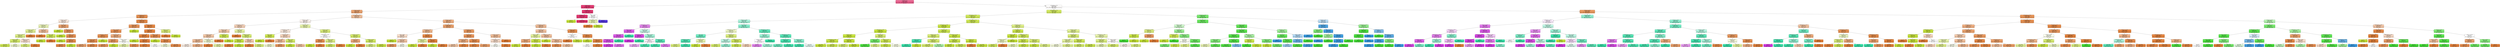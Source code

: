 digraph Tree {
node [shape=box, style="filled, rounded", color="black", fontname=helvetica] ;
edge [fontname=helvetica] ;
0 [label="lonVelocity <= 0.0\ngini = 0.332\nsamples = 315352\nvalue = [29311, 26683, 1963, 2052, 203, 14, 542, 254584]\nclass = still", fillcolor="#eb6390"] ;
1 [label="lonVelocity <= -0.0\ngini = 0.029\nsamples = 258435\nvalue = [2999, 848, 0, 1, 0, 5, 0, 254582]\nclass = still", fillcolor="#e53c74"] ;
0 -> 1 [labeldistance=2.5, labelangle=45, headlabel="True"] ;
2 [label="lonVelocity <= -0.005\ngini = 0.343\nsamples = 3838\nvalue = [2996, 841, 0, 1, 0, 0, 0, 0]\nclass = slower", fillcolor="#eca471"] ;
1 -> 2 ;
3 [label="lonAcceleration <= -0.117\ngini = 0.207\nsamples = 2078\nvalue = [1835, 242, 0, 1, 0, 0, 0, 0]\nclass = slower", fillcolor="#e89253"] ;
2 -> 3 ;
4 [label="lonVelocity <= -0.029\ngini = 0.503\nsamples = 138\nvalue = [75, 62, 0, 1, 0, 0, 0, 0]\nclass = slower", fillcolor="#fbe9dd"] ;
3 -> 4 ;
5 [label="2_xAcceleration <= 0.073\ngini = 0.488\nsamples = 83\nvalue = [32, 50, 0, 1, 0, 0, 0, 0]\nclass = faster", fillcolor="#ecf6b9"] ;
4 -> 5 ;
6 [label="2_yCenter <= -13.869\ngini = 0.447\nsamples = 65\nvalue = [20, 44, 0, 1, 0, 0, 0, 0]\nclass = faster", fillcolor="#e2f195"] ;
5 -> 6 ;
7 [label="2_xVelocity <= 0.028\ngini = 0.421\nsamples = 62\nvalue = [17, 44, 0, 1, 0, 0, 0, 0]\nclass = faster", fillcolor="#deef88"] ;
6 -> 7 ;
8 [label="2_distance <= 0.003\ngini = 0.325\nsamples = 49\nvalue = [10, 39, 0, 0, 0, 0, 0, 0]\nclass = faster", fillcolor="#d6ec6c"] ;
7 -> 8 ;
9 [label="gini = 0.202\nsamples = 35\nvalue = [4, 31, 0, 0, 0, 0, 0, 0]\nclass = faster", fillcolor="#cfe853"] ;
8 -> 9 ;
10 [label="gini = 0.49\nsamples = 14\nvalue = [6, 8, 0, 0, 0, 0, 0, 0]\nclass = faster", fillcolor="#f1f8ce"] ;
8 -> 10 ;
11 [label="xAcceleration <= 0.093\ngini = 0.556\nsamples = 13\nvalue = [7, 5, 0, 1, 0, 0, 0, 0]\nclass = slower", fillcolor="#f8e0ce"] ;
7 -> 11 ;
12 [label="gini = 0.449\nsamples = 7\nvalue = [1, 5, 0, 1, 0, 0, 0, 0]\nclass = faster", fillcolor="#daee7b"] ;
11 -> 12 ;
13 [label="gini = 0.0\nsamples = 6\nvalue = [6, 0, 0, 0, 0, 0, 0, 0]\nclass = slower", fillcolor="#e58139"] ;
11 -> 13 ;
14 [label="gini = 0.0\nsamples = 3\nvalue = [3, 0, 0, 0, 0, 0, 0, 0]\nclass = slower", fillcolor="#e58139"] ;
6 -> 14 ;
15 [label="2_distance <= 0.001\ngini = 0.444\nsamples = 18\nvalue = [12, 6, 0, 0, 0, 0, 0, 0]\nclass = slower", fillcolor="#f2c09c"] ;
5 -> 15 ;
16 [label="gini = 0.0\nsamples = 11\nvalue = [11, 0, 0, 0, 0, 0, 0, 0]\nclass = slower", fillcolor="#e58139"] ;
15 -> 16 ;
17 [label="width <= 1.884\ngini = 0.245\nsamples = 7\nvalue = [1, 6, 0, 0, 0, 0, 0, 0]\nclass = faster", fillcolor="#d1e95a"] ;
15 -> 17 ;
18 [label="gini = 0.0\nsamples = 6\nvalue = [0, 6, 0, 0, 0, 0, 0, 0]\nclass = faster", fillcolor="#c8e539"] ;
17 -> 18 ;
19 [label="gini = 0.0\nsamples = 1\nvalue = [1, 0, 0, 0, 0, 0, 0, 0]\nclass = slower", fillcolor="#e58139"] ;
17 -> 19 ;
20 [label="xCenter <= 38.507\ngini = 0.341\nsamples = 55\nvalue = [43, 12, 0, 0, 0, 0, 0, 0]\nclass = slower", fillcolor="#eca470"] ;
4 -> 20 ;
21 [label="gini = 0.0\nsamples = 4\nvalue = [0, 4, 0, 0, 0, 0, 0, 0]\nclass = faster", fillcolor="#c8e539"] ;
20 -> 21 ;
22 [label="3_xAcceleration <= -0.722\ngini = 0.265\nsamples = 51\nvalue = [43, 8, 0, 0, 0, 0, 0, 0]\nclass = slower", fillcolor="#ea985e"] ;
20 -> 22 ;
23 [label="gini = 0.0\nsamples = 2\nvalue = [0, 2, 0, 0, 0, 0, 0, 0]\nclass = faster", fillcolor="#c8e539"] ;
22 -> 23 ;
24 [label="1_yVelocity <= -6.563\ngini = 0.215\nsamples = 49\nvalue = [43, 6, 0, 0, 0, 0, 0, 0]\nclass = slower", fillcolor="#e99355"] ;
22 -> 24 ;
25 [label="gini = 0.0\nsamples = 1\nvalue = [0, 1, 0, 0, 0, 0, 0, 0]\nclass = faster", fillcolor="#c8e539"] ;
24 -> 25 ;
26 [label="xAcceleration <= 0.661\ngini = 0.187\nsamples = 48\nvalue = [43, 5, 0, 0, 0, 0, 0, 0]\nclass = slower", fillcolor="#e89050"] ;
24 -> 26 ;
27 [label="gini = 0.156\nsamples = 47\nvalue = [43, 4, 0, 0, 0, 0, 0, 0]\nclass = slower", fillcolor="#e78d4b"] ;
26 -> 27 ;
28 [label="gini = 0.0\nsamples = 1\nvalue = [0, 1, 0, 0, 0, 0, 0, 0]\nclass = faster", fillcolor="#c8e539"] ;
26 -> 28 ;
29 [label="lonAcceleration <= -0.004\ngini = 0.168\nsamples = 1940\nvalue = [1760, 180, 0, 0, 0, 0, 0, 0]\nclass = slower", fillcolor="#e88e4d"] ;
3 -> 29 ;
30 [label="yVelocity <= 0.164\ngini = 0.248\nsamples = 765\nvalue = [654, 111, 0, 0, 0, 0, 0, 0]\nclass = slower", fillcolor="#e9965b"] ;
29 -> 30 ;
31 [label="heading <= 293.953\ngini = 0.24\nsamples = 760\nvalue = [654, 106, 0, 0, 0, 0, 0, 0]\nclass = slower", fillcolor="#e99559"] ;
30 -> 31 ;
32 [label="1_xAcceleration <= 2.824\ngini = 0.2\nsamples = 621\nvalue = [551, 70, 0, 0, 0, 0, 0, 0]\nclass = slower", fillcolor="#e89152"] ;
31 -> 32 ;
33 [label="3_distance <= 0.001\ngini = 0.196\nsamples = 619\nvalue = [551, 68, 0, 0, 0, 0, 0, 0]\nclass = slower", fillcolor="#e89151"] ;
32 -> 33 ;
34 [label="gini = 0.335\nsamples = 113\nvalue = [89, 24, 0, 0, 0, 0, 0, 0]\nclass = slower", fillcolor="#eca36e"] ;
33 -> 34 ;
35 [label="gini = 0.159\nsamples = 506\nvalue = [462, 44, 0, 0, 0, 0, 0, 0]\nclass = slower", fillcolor="#e78d4c"] ;
33 -> 35 ;
36 [label="gini = 0.0\nsamples = 2\nvalue = [0, 2, 0, 0, 0, 0, 0, 0]\nclass = faster", fillcolor="#c8e539"] ;
32 -> 36 ;
37 [label="lonVelocity <= -0.009\ngini = 0.384\nsamples = 139\nvalue = [103, 36, 0, 0, 0, 0, 0, 0]\nclass = slower", fillcolor="#eead7e"] ;
31 -> 37 ;
38 [label="2_xVelocity <= 9.16\ngini = 0.278\nsamples = 102\nvalue = [85, 17, 0, 0, 0, 0, 0, 0]\nclass = slower", fillcolor="#ea9a61"] ;
37 -> 38 ;
39 [label="gini = 0.243\nsamples = 99\nvalue = [85, 14, 0, 0, 0, 0, 0, 0]\nclass = slower", fillcolor="#e9965a"] ;
38 -> 39 ;
40 [label="gini = 0.0\nsamples = 3\nvalue = [0, 3, 0, 0, 0, 0, 0, 0]\nclass = faster", fillcolor="#c8e539"] ;
38 -> 40 ;
41 [label="xCenter <= 49.314\ngini = 0.5\nsamples = 37\nvalue = [18, 19, 0, 0, 0, 0, 0, 0]\nclass = faster", fillcolor="#fcfef5"] ;
37 -> 41 ;
42 [label="gini = 0.459\nsamples = 28\nvalue = [10, 18, 0, 0, 0, 0, 0, 0]\nclass = faster", fillcolor="#e7f3a7"] ;
41 -> 42 ;
43 [label="gini = 0.198\nsamples = 9\nvalue = [8, 1, 0, 0, 0, 0, 0, 0]\nclass = slower", fillcolor="#e89152"] ;
41 -> 43 ;
44 [label="gini = 0.0\nsamples = 5\nvalue = [0, 5, 0, 0, 0, 0, 0, 0]\nclass = faster", fillcolor="#c8e539"] ;
30 -> 44 ;
45 [label="xCenter <= 147.367\ngini = 0.111\nsamples = 1175\nvalue = [1106, 69, 0, 0, 0, 0, 0, 0]\nclass = slower", fillcolor="#e78945"] ;
29 -> 45 ;
46 [label="lonVelocity <= -0.009\ngini = 0.106\nsamples = 1171\nvalue = [1105, 66, 0, 0, 0, 0, 0, 0]\nclass = slower", fillcolor="#e78945"] ;
45 -> 46 ;
47 [label="2_distance <= 0.0\ngini = 0.058\nsamples = 775\nvalue = [752, 23, 0, 0, 0, 0, 0, 0]\nclass = slower", fillcolor="#e6853f"] ;
46 -> 47 ;
48 [label="gini = 0.0\nsamples = 1\nvalue = [0, 1, 0, 0, 0, 0, 0, 0]\nclass = faster", fillcolor="#c8e539"] ;
47 -> 48 ;
49 [label="1_xVelocity <= 15.543\ngini = 0.055\nsamples = 774\nvalue = [752, 22, 0, 0, 0, 0, 0, 0]\nclass = slower", fillcolor="#e6853f"] ;
47 -> 49 ;
50 [label="gini = 0.053\nsamples = 772\nvalue = [751, 21, 0, 0, 0, 0, 0, 0]\nclass = slower", fillcolor="#e6853f"] ;
49 -> 50 ;
51 [label="gini = 0.5\nsamples = 2\nvalue = [1, 1, 0, 0, 0, 0, 0, 0]\nclass = slower", fillcolor="#ffffff"] ;
49 -> 51 ;
52 [label="yVelocity <= -0.029\ngini = 0.194\nsamples = 396\nvalue = [353, 43, 0, 0, 0, 0, 0, 0]\nclass = slower", fillcolor="#e89051"] ;
46 -> 52 ;
53 [label="gini = 0.0\nsamples = 3\nvalue = [0, 3, 0, 0, 0, 0, 0, 0]\nclass = faster", fillcolor="#c8e539"] ;
52 -> 53 ;
54 [label="lonVelocity <= -0.009\ngini = 0.183\nsamples = 393\nvalue = [353, 40, 0, 0, 0, 0, 0, 0]\nclass = slower", fillcolor="#e88f4f"] ;
52 -> 54 ;
55 [label="gini = 0.494\nsamples = 9\nvalue = [4, 5, 0, 0, 0, 0, 0, 0]\nclass = faster", fillcolor="#f4fad7"] ;
54 -> 55 ;
56 [label="gini = 0.166\nsamples = 384\nvalue = [349, 35, 0, 0, 0, 0, 0, 0]\nclass = slower", fillcolor="#e88e4d"] ;
54 -> 56 ;
57 [label="1_yVelocity <= -0.171\ngini = 0.375\nsamples = 4\nvalue = [1, 3, 0, 0, 0, 0, 0, 0]\nclass = faster", fillcolor="#daee7b"] ;
45 -> 57 ;
58 [label="gini = 0.0\nsamples = 1\nvalue = [1, 0, 0, 0, 0, 0, 0, 0]\nclass = slower", fillcolor="#e58139"] ;
57 -> 58 ;
59 [label="gini = 0.0\nsamples = 3\nvalue = [0, 3, 0, 0, 0, 0, 0, 0]\nclass = faster", fillcolor="#c8e539"] ;
57 -> 59 ;
60 [label="lonAcceleration <= -0.004\ngini = 0.449\nsamples = 1760\nvalue = [1161, 599, 0, 0, 0, 0, 0, 0]\nclass = slower", fillcolor="#f2c29f"] ;
2 -> 60 ;
61 [label="lonVelocity <= -0.001\ngini = 0.499\nsamples = 582\nvalue = [305, 277, 0, 0, 0, 0, 0, 0]\nclass = slower", fillcolor="#fdf3ed"] ;
60 -> 61 ;
62 [label="3_xAcceleration <= 0.533\ngini = 0.477\nsamples = 380\nvalue = [231, 149, 0, 0, 0, 0, 0, 0]\nclass = slower", fillcolor="#f6d2b9"] ;
61 -> 62 ;
63 [label="latVelocity <= 0.019\ngini = 0.466\nsamples = 349\nvalue = [220, 129, 0, 0, 0, 0, 0, 0]\nclass = slower", fillcolor="#f4cbad"] ;
62 -> 63 ;
64 [label="3_yVelocity <= 3.355\ngini = 0.458\nsamples = 340\nvalue = [219, 121, 0, 0, 0, 0, 0, 0]\nclass = slower", fillcolor="#f3c7a6"] ;
63 -> 64 ;
65 [label="3_xCenter <= 43.883\ngini = 0.437\nsamples = 294\nvalue = [199, 95, 0, 0, 0, 0, 0, 0]\nclass = slower", fillcolor="#f1bd98"] ;
64 -> 65 ;
66 [label="gini = 0.497\nsamples = 69\nvalue = [37, 32, 0, 0, 0, 0, 0, 0]\nclass = slower", fillcolor="#fbeee4"] ;
65 -> 66 ;
67 [label="gini = 0.403\nsamples = 225\nvalue = [162, 63, 0, 0, 0, 0, 0, 0]\nclass = slower", fillcolor="#efb286"] ;
65 -> 67 ;
68 [label="2_yAcceleration <= -0.202\ngini = 0.491\nsamples = 46\nvalue = [20, 26, 0, 0, 0, 0, 0, 0]\nclass = faster", fillcolor="#f2f9d1"] ;
64 -> 68 ;
69 [label="gini = 0.0\nsamples = 6\nvalue = [6, 0, 0, 0, 0, 0, 0, 0]\nclass = slower", fillcolor="#e58139"] ;
68 -> 69 ;
70 [label="gini = 0.455\nsamples = 40\nvalue = [14, 26, 0, 0, 0, 0, 0, 0]\nclass = faster", fillcolor="#e6f3a4"] ;
68 -> 70 ;
71 [label="2_xVelocity <= -1.877\ngini = 0.198\nsamples = 9\nvalue = [1, 8, 0, 0, 0, 0, 0, 0]\nclass = faster", fillcolor="#cfe852"] ;
63 -> 71 ;
72 [label="gini = 0.0\nsamples = 1\nvalue = [1, 0, 0, 0, 0, 0, 0, 0]\nclass = slower", fillcolor="#e58139"] ;
71 -> 72 ;
73 [label="gini = 0.0\nsamples = 8\nvalue = [0, 8, 0, 0, 0, 0, 0, 0]\nclass = faster", fillcolor="#c8e539"] ;
71 -> 73 ;
74 [label="2_yCenter <= -44.477\ngini = 0.458\nsamples = 31\nvalue = [11, 20, 0, 0, 0, 0, 0, 0]\nclass = faster", fillcolor="#e6f3a6"] ;
62 -> 74 ;
75 [label="gini = 0.0\nsamples = 5\nvalue = [5, 0, 0, 0, 0, 0, 0, 0]\nclass = slower", fillcolor="#e58139"] ;
74 -> 75 ;
76 [label="3_distance <= 0.004\ngini = 0.355\nsamples = 26\nvalue = [6, 20, 0, 0, 0, 0, 0, 0]\nclass = faster", fillcolor="#d8ed74"] ;
74 -> 76 ;
77 [label="3_xVelocity <= -7.269\ngini = 0.105\nsamples = 18\nvalue = [1, 17, 0, 0, 0, 0, 0, 0]\nclass = faster", fillcolor="#cbe745"] ;
76 -> 77 ;
78 [label="gini = 0.0\nsamples = 1\nvalue = [1, 0, 0, 0, 0, 0, 0, 0]\nclass = slower", fillcolor="#e58139"] ;
77 -> 78 ;
79 [label="gini = 0.0\nsamples = 17\nvalue = [0, 17, 0, 0, 0, 0, 0, 0]\nclass = faster", fillcolor="#c8e539"] ;
77 -> 79 ;
80 [label="3_distance <= 0.007\ngini = 0.469\nsamples = 8\nvalue = [5, 3, 0, 0, 0, 0, 0, 0]\nclass = slower", fillcolor="#f5cdb0"] ;
76 -> 80 ;
81 [label="gini = 0.0\nsamples = 4\nvalue = [4, 0, 0, 0, 0, 0, 0, 0]\nclass = slower", fillcolor="#e58139"] ;
80 -> 81 ;
82 [label="gini = 0.375\nsamples = 4\nvalue = [1, 3, 0, 0, 0, 0, 0, 0]\nclass = faster", fillcolor="#daee7b"] ;
80 -> 82 ;
83 [label="2_xVelocity <= -0.002\ngini = 0.464\nsamples = 202\nvalue = [74, 128, 0, 0, 0, 0, 0, 0]\nclass = faster", fillcolor="#e8f4ab"] ;
61 -> 83 ;
84 [label="2_yAcceleration <= -0.557\ngini = 0.496\nsamples = 77\nvalue = [42, 35, 0, 0, 0, 0, 0, 0]\nclass = slower", fillcolor="#fbeade"] ;
83 -> 84 ;
85 [label="length <= 5.137\ngini = 0.198\nsamples = 9\nvalue = [1, 8, 0, 0, 0, 0, 0, 0]\nclass = faster", fillcolor="#cfe852"] ;
84 -> 85 ;
86 [label="gini = 0.0\nsamples = 8\nvalue = [0, 8, 0, 0, 0, 0, 0, 0]\nclass = faster", fillcolor="#c8e539"] ;
85 -> 86 ;
87 [label="gini = 0.0\nsamples = 1\nvalue = [1, 0, 0, 0, 0, 0, 0, 0]\nclass = slower", fillcolor="#e58139"] ;
85 -> 87 ;
88 [label="3_distance <= 0.008\ngini = 0.479\nsamples = 68\nvalue = [41, 27, 0, 0, 0, 0, 0, 0]\nclass = slower", fillcolor="#f6d4bb"] ;
84 -> 88 ;
89 [label="2_xCenter <= 48.275\ngini = 0.441\nsamples = 58\nvalue = [39, 19, 0, 0, 0, 0, 0, 0]\nclass = slower", fillcolor="#f2be99"] ;
88 -> 89 ;
90 [label="gini = 0.491\nsamples = 23\nvalue = [10, 13, 0, 0, 0, 0, 0, 0]\nclass = faster", fillcolor="#f2f9d1"] ;
89 -> 90 ;
91 [label="gini = 0.284\nsamples = 35\nvalue = [29, 6, 0, 0, 0, 0, 0, 0]\nclass = slower", fillcolor="#ea9b62"] ;
89 -> 91 ;
92 [label="yVelocity <= 0.002\ngini = 0.32\nsamples = 10\nvalue = [2, 8, 0, 0, 0, 0, 0, 0]\nclass = faster", fillcolor="#d6ec6a"] ;
88 -> 92 ;
93 [label="gini = 0.0\nsamples = 7\nvalue = [0, 7, 0, 0, 0, 0, 0, 0]\nclass = faster", fillcolor="#c8e539"] ;
92 -> 93 ;
94 [label="gini = 0.444\nsamples = 3\nvalue = [2, 1, 0, 0, 0, 0, 0, 0]\nclass = slower", fillcolor="#f2c09c"] ;
92 -> 94 ;
95 [label="2_xCenter <= 31.944\ngini = 0.381\nsamples = 125\nvalue = [32, 93, 0, 0, 0, 0, 0, 0]\nclass = faster", fillcolor="#dbee7d"] ;
83 -> 95 ;
96 [label="latAcceleration <= -0.001\ngini = 0.5\nsamples = 22\nvalue = [11, 11, 0, 0, 0, 0, 0, 0]\nclass = slower", fillcolor="#ffffff"] ;
95 -> 96 ;
97 [label="3_distance <= 0.002\ngini = 0.219\nsamples = 8\nvalue = [7, 1, 0, 0, 0, 0, 0, 0]\nclass = slower", fillcolor="#e99355"] ;
96 -> 97 ;
98 [label="gini = 0.0\nsamples = 1\nvalue = [0, 1, 0, 0, 0, 0, 0, 0]\nclass = faster", fillcolor="#c8e539"] ;
97 -> 98 ;
99 [label="gini = 0.0\nsamples = 7\nvalue = [7, 0, 0, 0, 0, 0, 0, 0]\nclass = slower", fillcolor="#e58139"] ;
97 -> 99 ;
100 [label="2_distance <= 0.002\ngini = 0.408\nsamples = 14\nvalue = [4, 10, 0, 0, 0, 0, 0, 0]\nclass = faster", fillcolor="#deef88"] ;
96 -> 100 ;
101 [label="gini = 0.278\nsamples = 12\nvalue = [2, 10, 0, 0, 0, 0, 0, 0]\nclass = faster", fillcolor="#d3ea61"] ;
100 -> 101 ;
102 [label="gini = 0.0\nsamples = 2\nvalue = [2, 0, 0, 0, 0, 0, 0, 0]\nclass = slower", fillcolor="#e58139"] ;
100 -> 102 ;
103 [label="2_yCenter <= -77.033\ngini = 0.325\nsamples = 103\nvalue = [21, 82, 0, 0, 0, 0, 0, 0]\nclass = faster", fillcolor="#d6ec6c"] ;
95 -> 103 ;
104 [label="2_xCenter <= 99.451\ngini = 0.375\nsamples = 4\nvalue = [3, 1, 0, 0, 0, 0, 0, 0]\nclass = slower", fillcolor="#eeab7b"] ;
103 -> 104 ;
105 [label="gini = 0.0\nsamples = 1\nvalue = [0, 1, 0, 0, 0, 0, 0, 0]\nclass = faster", fillcolor="#c8e539"] ;
104 -> 105 ;
106 [label="gini = 0.0\nsamples = 3\nvalue = [3, 0, 0, 0, 0, 0, 0, 0]\nclass = slower", fillcolor="#e58139"] ;
104 -> 106 ;
107 [label="lonVelocity <= -0.001\ngini = 0.298\nsamples = 99\nvalue = [18, 81, 0, 0, 0, 0, 0, 0]\nclass = faster", fillcolor="#d4eb65"] ;
103 -> 107 ;
108 [label="gini = 0.391\nsamples = 60\nvalue = [16, 44, 0, 0, 0, 0, 0, 0]\nclass = faster", fillcolor="#dcee81"] ;
107 -> 108 ;
109 [label="gini = 0.097\nsamples = 39\nvalue = [2, 37, 0, 0, 0, 0, 0, 0]\nclass = faster", fillcolor="#cbe644"] ;
107 -> 109 ;
110 [label="lonVelocity <= -0.002\ngini = 0.397\nsamples = 1178\nvalue = [856, 322, 0, 0, 0, 0, 0, 0]\nclass = slower", fillcolor="#efb083"] ;
60 -> 110 ;
111 [label="yAcceleration <= -0.009\ngini = 0.333\nsamples = 530\nvalue = [418, 112, 0, 0, 0, 0, 0, 0]\nclass = slower", fillcolor="#eca36e"] ;
110 -> 111 ;
112 [label="lonAcceleration <= 0.02\ngini = 0.425\nsamples = 134\nvalue = [93, 41, 0, 0, 0, 0, 0, 0]\nclass = slower", fillcolor="#f0b990"] ;
111 -> 112 ;
113 [label="length <= 3.957\ngini = 0.488\nsamples = 90\nvalue = [52, 38, 0, 0, 0, 0, 0, 0]\nclass = slower", fillcolor="#f8ddca"] ;
112 -> 113 ;
114 [label="gini = 0.0\nsamples = 10\nvalue = [0, 10, 0, 0, 0, 0, 0, 0]\nclass = faster", fillcolor="#c8e539"] ;
113 -> 114 ;
115 [label="1_yCenter <= -33.475\ngini = 0.455\nsamples = 80\nvalue = [52, 28, 0, 0, 0, 0, 0, 0]\nclass = slower", fillcolor="#f3c5a4"] ;
113 -> 115 ;
116 [label="gini = 0.266\nsamples = 38\nvalue = [32, 6, 0, 0, 0, 0, 0, 0]\nclass = slower", fillcolor="#ea995e"] ;
115 -> 116 ;
117 [label="gini = 0.499\nsamples = 42\nvalue = [20, 22, 0, 0, 0, 0, 0, 0]\nclass = faster", fillcolor="#fafded"] ;
115 -> 117 ;
118 [label="width <= 1.674\ngini = 0.127\nsamples = 44\nvalue = [41, 3, 0, 0, 0, 0, 0, 0]\nclass = slower", fillcolor="#e78a47"] ;
112 -> 118 ;
119 [label="yAcceleration <= -0.018\ngini = 0.444\nsamples = 3\nvalue = [1, 2, 0, 0, 0, 0, 0, 0]\nclass = faster", fillcolor="#e4f29c"] ;
118 -> 119 ;
120 [label="gini = 0.0\nsamples = 2\nvalue = [0, 2, 0, 0, 0, 0, 0, 0]\nclass = faster", fillcolor="#c8e539"] ;
119 -> 120 ;
121 [label="gini = 0.0\nsamples = 1\nvalue = [1, 0, 0, 0, 0, 0, 0, 0]\nclass = slower", fillcolor="#e58139"] ;
119 -> 121 ;
122 [label="3_yVelocity <= -6.196\ngini = 0.048\nsamples = 41\nvalue = [40, 1, 0, 0, 0, 0, 0, 0]\nclass = slower", fillcolor="#e6843e"] ;
118 -> 122 ;
123 [label="gini = 0.0\nsamples = 1\nvalue = [0, 1, 0, 0, 0, 0, 0, 0]\nclass = faster", fillcolor="#c8e539"] ;
122 -> 123 ;
124 [label="gini = 0.0\nsamples = 40\nvalue = [40, 0, 0, 0, 0, 0, 0, 0]\nclass = slower", fillcolor="#e58139"] ;
122 -> 124 ;
125 [label="2_xAcceleration <= 0.159\ngini = 0.294\nsamples = 396\nvalue = [325, 71, 0, 0, 0, 0, 0, 0]\nclass = slower", fillcolor="#eb9d64"] ;
111 -> 125 ;
126 [label="3_distance <= 0.001\ngini = 0.254\nsamples = 328\nvalue = [279, 49, 0, 0, 0, 0, 0, 0]\nclass = slower", fillcolor="#ea975c"] ;
125 -> 126 ;
127 [label="3_yAcceleration <= 0.002\ngini = 0.389\nsamples = 87\nvalue = [64, 23, 0, 0, 0, 0, 0, 0]\nclass = slower", fillcolor="#eeae80"] ;
126 -> 127 ;
128 [label="gini = 0.455\nsamples = 63\nvalue = [41, 22, 0, 0, 0, 0, 0, 0]\nclass = slower", fillcolor="#f3c5a3"] ;
127 -> 128 ;
129 [label="gini = 0.08\nsamples = 24\nvalue = [23, 1, 0, 0, 0, 0, 0, 0]\nclass = slower", fillcolor="#e68642"] ;
127 -> 129 ;
130 [label="3_distance <= 0.004\ngini = 0.192\nsamples = 241\nvalue = [215, 26, 0, 0, 0, 0, 0, 0]\nclass = slower", fillcolor="#e89051"] ;
126 -> 130 ;
131 [label="gini = 0.103\nsamples = 147\nvalue = [139, 8, 0, 0, 0, 0, 0, 0]\nclass = slower", fillcolor="#e68844"] ;
130 -> 131 ;
132 [label="gini = 0.31\nsamples = 94\nvalue = [76, 18, 0, 0, 0, 0, 0, 0]\nclass = slower", fillcolor="#eb9f68"] ;
130 -> 132 ;
133 [label="2_yCenter <= -24.122\ngini = 0.438\nsamples = 68\nvalue = [46, 22, 0, 0, 0, 0, 0, 0]\nclass = slower", fillcolor="#f1bd98"] ;
125 -> 133 ;
134 [label="2_xAcceleration <= 1.245\ngini = 0.488\nsamples = 52\nvalue = [30, 22, 0, 0, 0, 0, 0, 0]\nclass = slower", fillcolor="#f8ddca"] ;
133 -> 134 ;
135 [label="gini = 0.5\nsamples = 43\nvalue = [21, 22, 0, 0, 0, 0, 0, 0]\nclass = faster", fillcolor="#fcfef6"] ;
134 -> 135 ;
136 [label="gini = 0.0\nsamples = 9\nvalue = [9, 0, 0, 0, 0, 0, 0, 0]\nclass = slower", fillcolor="#e58139"] ;
134 -> 136 ;
137 [label="gini = 0.0\nsamples = 16\nvalue = [16, 0, 0, 0, 0, 0, 0, 0]\nclass = slower", fillcolor="#e58139"] ;
133 -> 137 ;
138 [label="lonAcceleration <= 0.016\ngini = 0.438\nsamples = 648\nvalue = [438, 210, 0, 0, 0, 0, 0, 0]\nclass = slower", fillcolor="#f1bd98"] ;
110 -> 138 ;
139 [label="3_xCenter <= 28.784\ngini = 0.452\nsamples = 589\nvalue = [386, 203, 0, 0, 0, 0, 0, 0]\nclass = slower", fillcolor="#f3c3a1"] ;
138 -> 139 ;
140 [label="yVelocity <= -0.001\ngini = 0.444\nsamples = 21\nvalue = [7, 14, 0, 0, 0, 0, 0, 0]\nclass = faster", fillcolor="#e4f29c"] ;
139 -> 140 ;
141 [label="1_yVelocity <= -0.047\ngini = 0.375\nsamples = 8\nvalue = [6, 2, 0, 0, 0, 0, 0, 0]\nclass = slower", fillcolor="#eeab7b"] ;
140 -> 141 ;
142 [label="gini = 0.0\nsamples = 2\nvalue = [0, 2, 0, 0, 0, 0, 0, 0]\nclass = faster", fillcolor="#c8e539"] ;
141 -> 142 ;
143 [label="gini = 0.0\nsamples = 6\nvalue = [6, 0, 0, 0, 0, 0, 0, 0]\nclass = slower", fillcolor="#e58139"] ;
141 -> 143 ;
144 [label="3_yCenter <= -6.418\ngini = 0.142\nsamples = 13\nvalue = [1, 12, 0, 0, 0, 0, 0, 0]\nclass = faster", fillcolor="#cde749"] ;
140 -> 144 ;
145 [label="gini = 0.0\nsamples = 12\nvalue = [0, 12, 0, 0, 0, 0, 0, 0]\nclass = faster", fillcolor="#c8e539"] ;
144 -> 145 ;
146 [label="gini = 0.0\nsamples = 1\nvalue = [1, 0, 0, 0, 0, 0, 0, 0]\nclass = slower", fillcolor="#e58139"] ;
144 -> 146 ;
147 [label="yAcceleration <= -0.034\ngini = 0.444\nsamples = 568\nvalue = [379, 189, 0, 0, 0, 0, 0, 0]\nclass = slower", fillcolor="#f2c09c"] ;
139 -> 147 ;
148 [label="gini = 0.0\nsamples = 5\nvalue = [0, 5, 0, 0, 0, 0, 0, 0]\nclass = faster", fillcolor="#c8e539"] ;
147 -> 148 ;
149 [label="yAcceleration <= -0.017\ngini = 0.44\nsamples = 563\nvalue = [379, 184, 0, 0, 0, 0, 0, 0]\nclass = slower", fillcolor="#f2be99"] ;
147 -> 149 ;
150 [label="gini = 0.193\nsamples = 37\nvalue = [33, 4, 0, 0, 0, 0, 0, 0]\nclass = slower", fillcolor="#e89051"] ;
149 -> 150 ;
151 [label="gini = 0.45\nsamples = 526\nvalue = [346, 180, 0, 0, 0, 0, 0, 0]\nclass = slower", fillcolor="#f3c3a0"] ;
149 -> 151 ;
152 [label="lonVelocity <= -0.002\ngini = 0.209\nsamples = 59\nvalue = [52, 7, 0, 0, 0, 0, 0, 0]\nclass = slower", fillcolor="#e89254"] ;
138 -> 152 ;
153 [label="3_xCenter <= 75.763\ngini = 0.5\nsamples = 6\nvalue = [3, 3, 0, 0, 0, 0, 0, 0]\nclass = slower", fillcolor="#ffffff"] ;
152 -> 153 ;
154 [label="gini = 0.0\nsamples = 3\nvalue = [3, 0, 0, 0, 0, 0, 0, 0]\nclass = slower", fillcolor="#e58139"] ;
153 -> 154 ;
155 [label="gini = 0.0\nsamples = 3\nvalue = [0, 3, 0, 0, 0, 0, 0, 0]\nclass = faster", fillcolor="#c8e539"] ;
153 -> 155 ;
156 [label="latAcceleration <= -0.052\ngini = 0.14\nsamples = 53\nvalue = [49, 4, 0, 0, 0, 0, 0, 0]\nclass = slower", fillcolor="#e78b49"] ;
152 -> 156 ;
157 [label="gini = 0.0\nsamples = 1\nvalue = [0, 1, 0, 0, 0, 0, 0, 0]\nclass = faster", fillcolor="#c8e539"] ;
156 -> 157 ;
158 [label="3_yVelocity <= -7.632\ngini = 0.109\nsamples = 52\nvalue = [49, 3, 0, 0, 0, 0, 0, 0]\nclass = slower", fillcolor="#e78945"] ;
156 -> 158 ;
159 [label="gini = 0.5\nsamples = 4\nvalue = [2, 2, 0, 0, 0, 0, 0, 0]\nclass = slower", fillcolor="#ffffff"] ;
158 -> 159 ;
160 [label="gini = 0.041\nsamples = 48\nvalue = [47, 1, 0, 0, 0, 0, 0, 0]\nclass = slower", fillcolor="#e6843d"] ;
158 -> 160 ;
161 [label="yAcceleration <= 0.0\ngini = 0.0\nsamples = 254597\nvalue = [3, 7, 0, 0, 0, 5, 0, 254582]\nclass = still", fillcolor="#e53972"] ;
1 -> 161 ;
162 [label="yAcceleration <= -0.0\ngini = 0.0\nsamples = 254584\nvalue = [0, 2, 0, 0, 0, 0, 0, 254582]\nclass = still", fillcolor="#e53972"] ;
161 -> 162 ;
163 [label="gini = 0.0\nsamples = 2\nvalue = [0, 2, 0, 0, 0, 0, 0, 0]\nclass = faster", fillcolor="#c8e539"] ;
162 -> 163 ;
164 [label="gini = 0.0\nsamples = 254582\nvalue = [0, 0, 0, 0, 0, 0, 0, 254582]\nclass = still", fillcolor="#e53972"] ;
162 -> 164 ;
165 [label="width <= 1.964\ngini = 0.651\nsamples = 13\nvalue = [3, 5, 0, 0, 0, 5, 0, 0]\nclass = faster", fillcolor="#ffffff"] ;
161 -> 165 ;
166 [label="3_xAcceleration <= -0.051\ngini = 0.469\nsamples = 8\nvalue = [3, 5, 0, 0, 0, 0, 0, 0]\nclass = faster", fillcolor="#e9f5b0"] ;
165 -> 166 ;
167 [label="gini = 0.0\nsamples = 3\nvalue = [3, 0, 0, 0, 0, 0, 0, 0]\nclass = slower", fillcolor="#e58139"] ;
166 -> 167 ;
168 [label="gini = 0.0\nsamples = 5\nvalue = [0, 5, 0, 0, 0, 0, 0, 0]\nclass = faster", fillcolor="#c8e539"] ;
166 -> 168 ;
169 [label="gini = 0.0\nsamples = 5\nvalue = [0, 0, 0, 0, 0, 5, 0, 0]\nclass = constant-speed", fillcolor="#5639e5"] ;
165 -> 169 ;
170 [label="lonAcceleration <= 0.03\ngini = 0.578\nsamples = 56917\nvalue = [26312, 25835, 1963, 2051, 203, 9, 542, 2]\nclass = slower", fillcolor="#fffdfc"] ;
0 -> 170 [labeldistance=2.5, labelangle=-45, headlabel="False"] ;
171 [label="latAcceleration <= 1.024\ngini = 0.317\nsamples = 28480\nvalue = [3227, 23281, 908, 639, 154, 9, 260, 2]\nclass = faster", fillcolor="#d3ea62"] ;
170 -> 171 ;
172 [label="latAcceleration <= -0.932\ngini = 0.27\nsamples = 27419\nvalue = [3213, 23194, 102, 639, 0, 9, 260, 2]\nclass = faster", fillcolor="#d2ea5c"] ;
171 -> 172 ;
173 [label="latVelocity <= -0.588\ngini = 0.592\nsamples = 1021\nvalue = [35, 149, 0, 579, 0, 0, 258, 0]\nclass = easy-turn-right", fillcolor="#acf4dc"] ;
172 -> 173 ;
174 [label="latAcceleration <= -2.215\ngini = 0.414\nsamples = 294\nvalue = [0, 0, 0, 86, 0, 0, 208, 0]\nclass = turn-right", fillcolor="#e88bf0"] ;
173 -> 174 ;
175 [label="yCenter <= -21.427\ngini = 0.258\nsamples = 197\nvalue = [0, 0, 0, 30, 0, 0, 167, 0]\nclass = turn-right", fillcolor="#de5dea"] ;
174 -> 175 ;
176 [label="xVelocity <= 6.339\ngini = 0.233\nsamples = 193\nvalue = [0, 0, 0, 26, 0, 0, 167, 0]\nclass = turn-right", fillcolor="#dd58e9"] ;
175 -> 176 ;
177 [label="latAcceleration <= -2.761\ngini = 0.206\nsamples = 189\nvalue = [0, 0, 0, 22, 0, 0, 167, 0]\nclass = turn-right", fillcolor="#dc53e8"] ;
176 -> 177 ;
178 [label="gini = 0.085\nsamples = 113\nvalue = [0, 0, 0, 5, 0, 0, 108, 0]\nclass = turn-right", fillcolor="#d942e6"] ;
177 -> 178 ;
179 [label="gini = 0.347\nsamples = 76\nvalue = [0, 0, 0, 17, 0, 0, 59, 0]\nclass = turn-right", fillcolor="#e372ec"] ;
177 -> 179 ;
180 [label="gini = 0.0\nsamples = 4\nvalue = [0, 0, 0, 4, 0, 0, 0, 0]\nclass = easy-turn-right", fillcolor="#39e5ac"] ;
176 -> 180 ;
181 [label="gini = 0.0\nsamples = 4\nvalue = [0, 0, 0, 4, 0, 0, 0, 0]\nclass = easy-turn-right", fillcolor="#39e5ac"] ;
175 -> 181 ;
182 [label="latVelocity <= -0.822\ngini = 0.488\nsamples = 97\nvalue = [0, 0, 0, 56, 0, 0, 41, 0]\nclass = easy-turn-right", fillcolor="#caf8e9"] ;
174 -> 182 ;
183 [label="1_yAcceleration <= 1.238\ngini = 0.153\nsamples = 12\nvalue = [0, 0, 0, 1, 0, 0, 11, 0]\nclass = turn-right", fillcolor="#db4be7"] ;
182 -> 183 ;
184 [label="gini = 0.0\nsamples = 11\nvalue = [0, 0, 0, 0, 0, 0, 11, 0]\nclass = turn-right", fillcolor="#d739e5"] ;
183 -> 184 ;
185 [label="gini = 0.0\nsamples = 1\nvalue = [0, 0, 0, 1, 0, 0, 0, 0]\nclass = easy-turn-right", fillcolor="#39e5ac"] ;
183 -> 185 ;
186 [label="yCenter <= -28.638\ngini = 0.457\nsamples = 85\nvalue = [0, 0, 0, 55, 0, 0, 30, 0]\nclass = easy-turn-right", fillcolor="#a5f3d9"] ;
182 -> 186 ;
187 [label="latAcceleration <= -1.669\ngini = 0.5\nsamples = 49\nvalue = [0, 0, 0, 24, 0, 0, 25, 0]\nclass = turn-right", fillcolor="#fdf7fe"] ;
186 -> 187 ;
188 [label="gini = 0.465\nsamples = 38\nvalue = [0, 0, 0, 14, 0, 0, 24, 0]\nclass = turn-right", fillcolor="#eeacf4"] ;
187 -> 188 ;
189 [label="gini = 0.165\nsamples = 11\nvalue = [0, 0, 0, 10, 0, 0, 1, 0]\nclass = easy-turn-right", fillcolor="#4de8b4"] ;
187 -> 189 ;
190 [label="3_yCenter <= -17.62\ngini = 0.239\nsamples = 36\nvalue = [0, 0, 0, 31, 0, 0, 5, 0]\nclass = easy-turn-right", fillcolor="#59e9b9"] ;
186 -> 190 ;
191 [label="gini = 0.117\nsamples = 32\nvalue = [0, 0, 0, 30, 0, 0, 2, 0]\nclass = easy-turn-right", fillcolor="#46e7b2"] ;
190 -> 191 ;
192 [label="gini = 0.375\nsamples = 4\nvalue = [0, 0, 0, 1, 0, 0, 3, 0]\nclass = turn-right", fillcolor="#e47bee"] ;
190 -> 192 ;
193 [label="yCenter <= -38.779\ngini = 0.491\nsamples = 727\nvalue = [35, 149, 0, 493, 0, 0, 50, 0]\nclass = easy-turn-right", fillcolor="#89f0ce"] ;
173 -> 193 ;
194 [label="latAcceleration <= -2.383\ngini = 0.576\nsamples = 215\nvalue = [24, 115, 0, 76, 0, 0, 0, 0]\nclass = faster", fillcolor="#f0f8c7"] ;
193 -> 194 ;
195 [label="width <= 2.13\ngini = 0.376\nsamples = 66\nvalue = [6, 9, 0, 51, 0, 0, 0, 0]\nclass = easy-turn-right", fillcolor="#6decc2"] ;
194 -> 195 ;
196 [label="yAcceleration <= 0.831\ngini = 0.219\nsamples = 58\nvalue = [3, 4, 0, 51, 0, 0, 0, 0]\nclass = easy-turn-right", fillcolor="#53e8b7"] ;
195 -> 196 ;
197 [label="gini = 0.375\nsamples = 4\nvalue = [1, 3, 0, 0, 0, 0, 0, 0]\nclass = faster", fillcolor="#daee7b"] ;
196 -> 197 ;
198 [label="gini = 0.106\nsamples = 54\nvalue = [2, 1, 0, 51, 0, 0, 0, 0]\nclass = easy-turn-right", fillcolor="#44e6b1"] ;
196 -> 198 ;
199 [label="1_distance <= 0.005\ngini = 0.469\nsamples = 8\nvalue = [3, 5, 0, 0, 0, 0, 0, 0]\nclass = faster", fillcolor="#e9f5b0"] ;
195 -> 199 ;
200 [label="gini = 0.0\nsamples = 5\nvalue = [0, 5, 0, 0, 0, 0, 0, 0]\nclass = faster", fillcolor="#c8e539"] ;
199 -> 200 ;
201 [label="gini = 0.0\nsamples = 3\nvalue = [3, 0, 0, 0, 0, 0, 0, 0]\nclass = slower", fillcolor="#e58139"] ;
199 -> 201 ;
202 [label="lonVelocity <= 7.115\ngini = 0.451\nsamples = 149\nvalue = [18, 106, 0, 25, 0, 0, 0, 0]\nclass = faster", fillcolor="#dbee7e"] ;
194 -> 202 ;
203 [label="yVelocity <= -4.271\ngini = 0.614\nsamples = 29\nvalue = [6, 8, 0, 15, 0, 0, 0, 0]\nclass = easy-turn-right", fillcolor="#bdf6e3"] ;
202 -> 203 ;
204 [label="gini = 0.32\nsamples = 5\nvalue = [1, 4, 0, 0, 0, 0, 0, 0]\nclass = faster", fillcolor="#d6ec6a"] ;
203 -> 204 ;
205 [label="gini = 0.538\nsamples = 24\nvalue = [5, 4, 0, 15, 0, 0, 0, 0]\nclass = easy-turn-right", fillcolor="#97f1d3"] ;
203 -> 205 ;
206 [label="lonAcceleration <= -0.041\ngini = 0.316\nsamples = 120\nvalue = [12, 98, 0, 10, 0, 0, 0, 0]\nclass = faster", fillcolor="#d3ea61"] ;
202 -> 206 ;
207 [label="gini = 0.234\nsamples = 107\nvalue = [4, 93, 0, 10, 0, 0, 0, 0]\nclass = faster", fillcolor="#d0e956"] ;
206 -> 207 ;
208 [label="gini = 0.473\nsamples = 13\nvalue = [8, 5, 0, 0, 0, 0, 0, 0]\nclass = slower", fillcolor="#f5d0b5"] ;
206 -> 208 ;
209 [label="latAcceleration <= -2.213\ngini = 0.322\nsamples = 512\nvalue = [11, 34, 0, 417, 0, 0, 50, 0]\nclass = easy-turn-right", fillcolor="#62eabd"] ;
193 -> 209 ;
210 [label="yCenter <= -24.22\ngini = 0.44\nsamples = 107\nvalue = [0, 0, 0, 72, 0, 0, 35, 0]\nclass = easy-turn-right", fillcolor="#99f2d4"] ;
209 -> 210 ;
211 [label="lonVelocity <= 5.372\ngini = 0.5\nsamples = 69\nvalue = [0, 0, 0, 34, 0, 0, 35, 0]\nclass = turn-right", fillcolor="#fef9fe"] ;
210 -> 211 ;
212 [label="gini = 0.4\nsamples = 29\nvalue = [0, 0, 0, 8, 0, 0, 21, 0]\nclass = turn-right", fillcolor="#e684ef"] ;
211 -> 212 ;
213 [label="gini = 0.455\nsamples = 40\nvalue = [0, 0, 0, 26, 0, 0, 14, 0]\nclass = easy-turn-right", fillcolor="#a4f3d9"] ;
211 -> 213 ;
214 [label="gini = 0.0\nsamples = 38\nvalue = [0, 0, 0, 38, 0, 0, 0, 0]\nclass = easy-turn-right", fillcolor="#39e5ac"] ;
210 -> 214 ;
215 [label="latAcceleration <= -1.301\ngini = 0.265\nsamples = 405\nvalue = [11, 34, 0, 345, 0, 0, 15, 0]\nclass = easy-turn-right", fillcolor="#59e9b9"] ;
209 -> 215 ;
216 [label="latVelocity <= -0.545\ngini = 0.149\nsamples = 277\nvalue = [4, 3, 0, 255, 0, 0, 15, 0]\nclass = easy-turn-right", fillcolor="#4ae7b3"] ;
215 -> 216 ;
217 [label="gini = 0.337\nsamples = 42\nvalue = [0, 0, 0, 33, 0, 0, 9, 0]\nclass = easy-turn-right", fillcolor="#6fecc3"] ;
216 -> 217 ;
218 [label="gini = 0.106\nsamples = 235\nvalue = [4, 3, 0, 222, 0, 0, 6, 0]\nclass = easy-turn-right", fillcolor="#44e6b1"] ;
216 -> 218 ;
219 [label="lonVelocity <= 3.769\ngini = 0.444\nsamples = 128\nvalue = [7, 31, 0, 90, 0, 0, 0, 0]\nclass = easy-turn-right", fillcolor="#87efcd"] ;
215 -> 219 ;
220 [label="gini = 0.067\nsamples = 58\nvalue = [1, 1, 0, 56, 0, 0, 0, 0]\nclass = easy-turn-right", fillcolor="#40e6af"] ;
219 -> 220 ;
221 [label="gini = 0.573\nsamples = 70\nvalue = [6, 30, 0, 34, 0, 0, 0, 0]\nclass = easy-turn-right", fillcolor="#ebfcf7"] ;
219 -> 221 ;
222 [label="lonAcceleration <= -0.132\ngini = 0.223\nsamples = 26398\nvalue = [3178, 23045, 102, 60, 0, 9, 2, 2]\nclass = faster", fillcolor="#d0e956"] ;
172 -> 222 ;
223 [label="lonAcceleration <= -0.396\ngini = 0.109\nsamples = 18554\nvalue = [919, 17493, 90, 50, 0, 0, 2, 0]\nclass = faster", fillcolor="#cbe745"] ;
222 -> 223 ;
224 [label="latAcceleration <= 0.783\ngini = 0.05\nsamples = 12401\nvalue = [233, 12083, 64, 19, 0, 0, 2, 0]\nclass = faster", fillcolor="#c9e63e"] ;
223 -> 224 ;
225 [label="lonVelocity <= 3.13\ngini = 0.044\nsamples = 12211\nvalue = [231, 11938, 21, 19, 0, 0, 2, 0]\nclass = faster", fillcolor="#c9e63e"] ;
224 -> 225 ;
226 [label="lonAcceleration <= -0.642\ngini = 0.102\nsamples = 3304\nvalue = [148, 3127, 19, 10, 0, 0, 0, 0]\nclass = faster", fillcolor="#cbe644"] ;
225 -> 226 ;
227 [label="gini = 0.053\nsamples = 2415\nvalue = [50, 2350, 8, 7, 0, 0, 0, 0]\nclass = faster", fillcolor="#cae63e"] ;
226 -> 227 ;
228 [label="gini = 0.224\nsamples = 889\nvalue = [98, 777, 11, 3, 0, 0, 0, 0]\nclass = faster", fillcolor="#d0e955"] ;
226 -> 228 ;
229 [label="latAcceleration <= -0.861\ngini = 0.021\nsamples = 8907\nvalue = [83, 8811, 2, 9, 0, 0, 2, 0]\nclass = faster", fillcolor="#c9e53b"] ;
225 -> 229 ;
230 [label="gini = 0.332\nsamples = 19\nvalue = [0, 15, 0, 4, 0, 0, 0, 0]\nclass = faster", fillcolor="#d7ec6e"] ;
229 -> 230 ;
231 [label="gini = 0.021\nsamples = 8888\nvalue = [83, 8796, 2, 5, 0, 0, 2, 0]\nclass = faster", fillcolor="#c9e53b"] ;
229 -> 231 ;
232 [label="lonVelocity <= 3.32\ngini = 0.366\nsamples = 190\nvalue = [2, 145, 43, 0, 0, 0, 0, 0]\nclass = faster", fillcolor="#d9ed76"] ;
224 -> 232 ;
233 [label="2_yCenter <= -19.718\ngini = 0.331\nsamples = 30\nvalue = [1, 5, 24, 0, 0, 0, 0, 0]\nclass = easy-turn-left", fillcolor="#73eb69"] ;
232 -> 233 ;
234 [label="gini = 0.083\nsamples = 23\nvalue = [1, 0, 22, 0, 0, 0, 0, 0]\nclass = easy-turn-left", fillcolor="#4fe642"] ;
233 -> 234 ;
235 [label="gini = 0.408\nsamples = 7\nvalue = [0, 5, 2, 0, 0, 0, 0, 0]\nclass = faster", fillcolor="#deef88"] ;
233 -> 235 ;
236 [label="2_yVelocity <= 1.872\ngini = 0.22\nsamples = 160\nvalue = [1, 140, 19, 0, 0, 0, 0, 0]\nclass = faster", fillcolor="#d0e955"] ;
232 -> 236 ;
237 [label="gini = 0.174\nsamples = 147\nvalue = [1, 133, 13, 0, 0, 0, 0, 0]\nclass = faster", fillcolor="#cee84e"] ;
236 -> 237 ;
238 [label="gini = 0.497\nsamples = 13\nvalue = [0, 7, 6, 0, 0, 0, 0, 0]\nclass = faster", fillcolor="#f7fbe3"] ;
236 -> 238 ;
239 [label="lonVelocity <= 5.506\ngini = 0.214\nsamples = 6153\nvalue = [686, 5410, 26, 31, 0, 0, 0, 0]\nclass = faster", fillcolor="#cfe954"] ;
223 -> 239 ;
240 [label="latVelocity <= -0.37\ngini = 0.364\nsamples = 2148\nvalue = [434, 1657, 26, 31, 0, 0, 0, 0]\nclass = faster", fillcolor="#d8ec72"] ;
239 -> 240 ;
241 [label="3_xVelocity <= 5.952\ngini = 0.091\nsamples = 21\nvalue = [0, 1, 0, 20, 0, 0, 0, 0]\nclass = easy-turn-right", fillcolor="#43e6b0"] ;
240 -> 241 ;
242 [label="gini = 0.0\nsamples = 20\nvalue = [0, 0, 0, 20, 0, 0, 0, 0]\nclass = easy-turn-right", fillcolor="#39e5ac"] ;
241 -> 242 ;
243 [label="gini = 0.0\nsamples = 1\nvalue = [0, 1, 0, 0, 0, 0, 0, 0]\nclass = faster", fillcolor="#c8e539"] ;
241 -> 243 ;
244 [label="latAcceleration <= 0.809\ngini = 0.352\nsamples = 2127\nvalue = [434, 1656, 26, 11, 0, 0, 0, 0]\nclass = faster", fillcolor="#d7ec70"] ;
240 -> 244 ;
245 [label="gini = 0.339\nsamples = 2098\nvalue = [427, 1651, 9, 11, 0, 0, 0, 0]\nclass = faster", fillcolor="#d7ec6e"] ;
244 -> 245 ;
246 [label="gini = 0.568\nsamples = 29\nvalue = [7, 5, 17, 0, 0, 0, 0, 0]\nclass = easy-turn-left", fillcolor="#abf3a5"] ;
244 -> 246 ;
247 [label="lonVelocity <= 11.036\ngini = 0.118\nsamples = 4005\nvalue = [252, 3753, 0, 0, 0, 0, 0, 0]\nclass = faster", fillcolor="#cce746"] ;
239 -> 247 ;
248 [label="trackLifetime <= 37.5\ngini = 0.185\nsamples = 1590\nvalue = [164, 1426, 0, 0, 0, 0, 0, 0]\nclass = faster", fillcolor="#cee850"] ;
247 -> 248 ;
249 [label="gini = 0.034\nsamples = 523\nvalue = [9, 514, 0, 0, 0, 0, 0, 0]\nclass = faster", fillcolor="#c9e53c"] ;
248 -> 249 ;
250 [label="gini = 0.248\nsamples = 1067\nvalue = [155, 912, 0, 0, 0, 0, 0, 0]\nclass = faster", fillcolor="#d1e95b"] ;
248 -> 250 ;
251 [label="2_distance <= 0.0\ngini = 0.07\nsamples = 2415\nvalue = [88, 2327, 0, 0, 0, 0, 0, 0]\nclass = faster", fillcolor="#cae640"] ;
247 -> 251 ;
252 [label="gini = 0.0\nsamples = 1\nvalue = [1, 0, 0, 0, 0, 0, 0, 0]\nclass = slower", fillcolor="#e58139"] ;
251 -> 252 ;
253 [label="gini = 0.069\nsamples = 2414\nvalue = [87, 2327, 0, 0, 0, 0, 0, 0]\nclass = faster", fillcolor="#cae640"] ;
251 -> 253 ;
254 [label="trackLifetime <= 37.5\ngini = 0.416\nsamples = 7844\nvalue = [2259, 5552, 12, 10, 0, 9, 0, 2]\nclass = faster", fillcolor="#dff08a"] ;
222 -> 254 ;
255 [label="trackLifetime <= 12.5\ngini = 0.2\nsamples = 989\nvalue = [110, 878, 1, 0, 0, 0, 0, 0]\nclass = faster", fillcolor="#cfe852"] ;
254 -> 255 ;
256 [label="lonVelocity <= 0.36\ngini = 0.03\nsamples = 261\nvalue = [4, 257, 0, 0, 0, 0, 0, 0]\nclass = faster", fillcolor="#c9e53c"] ;
255 -> 256 ;
257 [label="lonVelocity <= 0.154\ngini = 0.48\nsamples = 10\nvalue = [4, 6, 0, 0, 0, 0, 0, 0]\nclass = faster", fillcolor="#edf6bd"] ;
256 -> 257 ;
258 [label="gini = 0.245\nsamples = 7\nvalue = [1, 6, 0, 0, 0, 0, 0, 0]\nclass = faster", fillcolor="#d1e95a"] ;
257 -> 258 ;
259 [label="gini = 0.0\nsamples = 3\nvalue = [3, 0, 0, 0, 0, 0, 0, 0]\nclass = slower", fillcolor="#e58139"] ;
257 -> 259 ;
260 [label="gini = 0.0\nsamples = 251\nvalue = [0, 251, 0, 0, 0, 0, 0, 0]\nclass = faster", fillcolor="#c8e539"] ;
256 -> 260 ;
261 [label="lonAcceleration <= -0.03\ngini = 0.251\nsamples = 728\nvalue = [106, 621, 1, 0, 0, 0, 0, 0]\nclass = faster", fillcolor="#d1e95b"] ;
255 -> 261 ;
262 [label="xCenter <= 21.314\ngini = 0.18\nsamples = 442\nvalue = [43, 398, 1, 0, 0, 0, 0, 0]\nclass = faster", fillcolor="#cee84f"] ;
261 -> 262 ;
263 [label="gini = 0.469\nsamples = 24\nvalue = [9, 15, 0, 0, 0, 0, 0, 0]\nclass = faster", fillcolor="#e9f5b0"] ;
262 -> 263 ;
264 [label="gini = 0.154\nsamples = 418\nvalue = [34, 383, 1, 0, 0, 0, 0, 0]\nclass = faster", fillcolor="#cde74b"] ;
262 -> 264 ;
265 [label="1_xVelocity <= -1.011\ngini = 0.344\nsamples = 286\nvalue = [63, 223, 0, 0, 0, 0, 0, 0]\nclass = faster", fillcolor="#d8ec71"] ;
261 -> 265 ;
266 [label="gini = 0.104\nsamples = 73\nvalue = [4, 69, 0, 0, 0, 0, 0, 0]\nclass = faster", fillcolor="#cbe744"] ;
265 -> 266 ;
267 [label="gini = 0.401\nsamples = 213\nvalue = [59, 154, 0, 0, 0, 0, 0, 0]\nclass = faster", fillcolor="#ddef85"] ;
265 -> 267 ;
268 [label="lonVelocity <= 0.034\ngini = 0.437\nsamples = 6855\nvalue = [2149, 4674, 11, 10, 0, 9, 0, 2]\nclass = faster", fillcolor="#e1f195"] ;
254 -> 268 ;
269 [label="lonVelocity <= 0.004\ngini = 0.363\nsamples = 2686\nvalue = [629, 2050, 0, 0, 0, 5, 0, 2]\nclass = faster", fillcolor="#d9ed76"] ;
268 -> 269 ;
270 [label="lonVelocity <= 0.001\ngini = 0.456\nsamples = 1278\nvalue = [434, 837, 0, 0, 0, 5, 0, 2]\nclass = faster", fillcolor="#e5f3a0"] ;
269 -> 270 ;
271 [label="gini = 0.513\nsamples = 366\nvalue = [160, 199, 0, 0, 0, 5, 0, 2]\nclass = faster", fillcolor="#f5fada"] ;
270 -> 271 ;
272 [label="gini = 0.42\nsamples = 912\nvalue = [274, 638, 0, 0, 0, 0, 0, 0]\nclass = faster", fillcolor="#e0f08e"] ;
270 -> 272 ;
273 [label="lonVelocity <= 0.006\ngini = 0.239\nsamples = 1408\nvalue = [195, 1213, 0, 0, 0, 0, 0, 0]\nclass = faster", fillcolor="#d1e959"] ;
269 -> 273 ;
274 [label="gini = 0.324\nsamples = 482\nvalue = [98, 384, 0, 0, 0, 0, 0, 0]\nclass = faster", fillcolor="#d6ec6c"] ;
273 -> 274 ;
275 [label="gini = 0.188\nsamples = 926\nvalue = [97, 829, 0, 0, 0, 0, 0, 0]\nclass = faster", fillcolor="#cee850"] ;
273 -> 275 ;
276 [label="lonAcceleration <= -0.035\ngini = 0.471\nsamples = 4169\nvalue = [1520, 2624, 11, 10, 0, 4, 0, 0]\nclass = faster", fillcolor="#e8f4ac"] ;
268 -> 276 ;
277 [label="lonVelocity <= 6.591\ngini = 0.399\nsamples = 2463\nvalue = [655, 1794, 9, 5, 0, 0, 0, 0]\nclass = faster", fillcolor="#dcef82"] ;
276 -> 277 ;
278 [label="gini = 0.483\nsamples = 901\nvalue = [329, 558, 9, 5, 0, 0, 0, 0]\nclass = faster", fillcolor="#e9f5b0"] ;
277 -> 278 ;
279 [label="gini = 0.33\nsamples = 1562\nvalue = [326, 1236, 0, 0, 0, 0, 0, 0]\nclass = faster", fillcolor="#d7ec6d"] ;
277 -> 279 ;
280 [label="xVelocity <= 13.013\ngini = 0.506\nsamples = 1706\nvalue = [865, 830, 2, 5, 0, 4, 0, 0]\nclass = slower", fillcolor="#fefaf7"] ;
276 -> 280 ;
281 [label="gini = 0.505\nsamples = 1573\nvalue = [829, 733, 2, 5, 0, 4, 0, 0]\nclass = slower", fillcolor="#fcf1e8"] ;
280 -> 281 ;
282 [label="gini = 0.395\nsamples = 133\nvalue = [36, 97, 0, 0, 0, 0, 0, 0]\nclass = faster", fillcolor="#dcef82"] ;
280 -> 282 ;
283 [label="xAcceleration <= 2.565\ngini = 0.395\nsamples = 1061\nvalue = [14, 87, 806, 0, 154, 0, 0, 0]\nclass = easy-turn-left", fillcolor="#7bec71"] ;
171 -> 283 ;
284 [label="latVelocity <= 0.244\ngini = 0.316\nsamples = 913\nvalue = [14, 87, 747, 0, 65, 0, 0, 0]\nclass = easy-turn-left", fillcolor="#6cea61"] ;
283 -> 284 ;
285 [label="yVelocity <= -3.955\ngini = 0.536\nsamples = 112\nvalue = [6, 44, 62, 0, 0, 0, 0, 0]\nclass = easy-turn-left", fillcolor="#cef8cb"] ;
284 -> 285 ;
286 [label="lonAcceleration <= -0.535\ngini = 0.431\nsamples = 21\nvalue = [5, 15, 1, 0, 0, 0, 0, 0]\nclass = faster", fillcolor="#ddef83"] ;
285 -> 286 ;
287 [label="length <= 3.158\ngini = 0.124\nsamples = 15\nvalue = [0, 14, 1, 0, 0, 0, 0, 0]\nclass = faster", fillcolor="#cce747"] ;
286 -> 287 ;
288 [label="gini = 0.0\nsamples = 1\nvalue = [0, 0, 1, 0, 0, 0, 0, 0]\nclass = easy-turn-left", fillcolor="#47e539"] ;
287 -> 288 ;
289 [label="gini = 0.0\nsamples = 14\nvalue = [0, 14, 0, 0, 0, 0, 0, 0]\nclass = faster", fillcolor="#c8e539"] ;
287 -> 289 ;
290 [label="1_xCenter <= 48.548\ngini = 0.278\nsamples = 6\nvalue = [5, 1, 0, 0, 0, 0, 0, 0]\nclass = slower", fillcolor="#ea9a61"] ;
286 -> 290 ;
291 [label="gini = 0.0\nsamples = 1\nvalue = [0, 1, 0, 0, 0, 0, 0, 0]\nclass = faster", fillcolor="#c8e539"] ;
290 -> 291 ;
292 [label="gini = 0.0\nsamples = 5\nvalue = [5, 0, 0, 0, 0, 0, 0, 0]\nclass = slower", fillcolor="#e58139"] ;
290 -> 292 ;
293 [label="1_yVelocity <= -4.04\ngini = 0.449\nsamples = 91\nvalue = [1, 29, 61, 0, 0, 0, 0, 0]\nclass = easy-turn-left", fillcolor="#a0f299"] ;
285 -> 293 ;
294 [label="trackLifetime <= 87.5\ngini = 0.219\nsamples = 8\nvalue = [0, 7, 1, 0, 0, 0, 0, 0]\nclass = faster", fillcolor="#d0e955"] ;
293 -> 294 ;
295 [label="gini = 0.0\nsamples = 7\nvalue = [0, 7, 0, 0, 0, 0, 0, 0]\nclass = faster", fillcolor="#c8e539"] ;
294 -> 295 ;
296 [label="gini = 0.0\nsamples = 1\nvalue = [0, 0, 1, 0, 0, 0, 0, 0]\nclass = easy-turn-left", fillcolor="#47e539"] ;
294 -> 296 ;
297 [label="3_yAcceleration <= -0.009\ngini = 0.407\nsamples = 83\nvalue = [1, 22, 60, 0, 0, 0, 0, 0]\nclass = easy-turn-left", fillcolor="#8cef84"] ;
293 -> 297 ;
298 [label="width <= 1.814\ngini = 0.499\nsamples = 23\nvalue = [0, 12, 11, 0, 0, 0, 0, 0]\nclass = faster", fillcolor="#fafdef"] ;
297 -> 298 ;
299 [label="gini = 0.355\nsamples = 13\nvalue = [0, 3, 10, 0, 0, 0, 0, 0]\nclass = easy-turn-left", fillcolor="#7eed74"] ;
298 -> 299 ;
300 [label="gini = 0.18\nsamples = 10\nvalue = [0, 9, 1, 0, 0, 0, 0, 0]\nclass = faster", fillcolor="#cee84f"] ;
298 -> 300 ;
301 [label="trackLifetime <= 37.5\ngini = 0.305\nsamples = 60\nvalue = [1, 10, 49, 0, 0, 0, 0, 0]\nclass = easy-turn-left", fillcolor="#6feb65"] ;
297 -> 301 ;
302 [label="gini = 0.408\nsamples = 7\nvalue = [0, 5, 2, 0, 0, 0, 0, 0]\nclass = faster", fillcolor="#deef88"] ;
301 -> 302 ;
303 [label="gini = 0.204\nsamples = 53\nvalue = [1, 5, 47, 0, 0, 0, 0, 0]\nclass = easy-turn-left", fillcolor="#5ee852"] ;
301 -> 303 ;
304 [label="latVelocity <= 0.633\ngini = 0.259\nsamples = 801\nvalue = [8, 43, 685, 0, 65, 0, 0, 0]\nclass = easy-turn-left", fillcolor="#64e958"] ;
284 -> 304 ;
305 [label="heading <= 300.563\ngini = 0.205\nsamples = 681\nvalue = [8, 42, 605, 0, 26, 0, 0, 0]\nclass = easy-turn-left", fillcolor="#5de851"] ;
304 -> 305 ;
306 [label="trackLifetime <= 37.5\ngini = 0.161\nsamples = 617\nvalue = [7, 20, 564, 0, 26, 0, 0, 0]\nclass = easy-turn-left", fillcolor="#58e74b"] ;
305 -> 306 ;
307 [label="latVelocity <= 0.369\ngini = 0.402\nsamples = 50\nvalue = [0, 11, 37, 0, 2, 0, 0, 0]\nclass = easy-turn-left", fillcolor="#84ee7b"] ;
306 -> 307 ;
308 [label="gini = 0.473\nsamples = 13\nvalue = [0, 8, 5, 0, 0, 0, 0, 0]\nclass = faster", fillcolor="#eaf5b5"] ;
307 -> 308 ;
309 [label="gini = 0.243\nsamples = 37\nvalue = [0, 3, 32, 0, 2, 0, 0, 0]\nclass = easy-turn-left", fillcolor="#62e956"] ;
307 -> 309 ;
310 [label="yAcceleration <= 2.995\ngini = 0.134\nsamples = 567\nvalue = [7, 9, 527, 0, 24, 0, 0, 0]\nclass = easy-turn-left", fillcolor="#55e748"] ;
306 -> 310 ;
311 [label="gini = 0.125\nsamples = 563\nvalue = [7, 9, 526, 0, 21, 0, 0, 0]\nclass = easy-turn-left", fillcolor="#54e747"] ;
310 -> 311 ;
312 [label="gini = 0.375\nsamples = 4\nvalue = [0, 0, 1, 0, 3, 0, 0, 0]\nclass = turn-left", fillcolor="#7bbeee"] ;
310 -> 312 ;
313 [label="latAcceleration <= 1.084\ngini = 0.471\nsamples = 64\nvalue = [1, 22, 41, 0, 0, 0, 0, 0]\nclass = easy-turn-left", fillcolor="#acf3a5"] ;
305 -> 313 ;
314 [label="2_yCenter <= -35.617\ngini = 0.165\nsamples = 11\nvalue = [0, 10, 1, 0, 0, 0, 0, 0]\nclass = faster", fillcolor="#cee84d"] ;
313 -> 314 ;
315 [label="gini = 0.0\nsamples = 1\nvalue = [0, 0, 1, 0, 0, 0, 0, 0]\nclass = easy-turn-left", fillcolor="#47e539"] ;
314 -> 315 ;
316 [label="gini = 0.0\nsamples = 10\nvalue = [0, 10, 0, 0, 0, 0, 0, 0]\nclass = faster", fillcolor="#c8e539"] ;
314 -> 316 ;
317 [label="2_xVelocity <= -4.918\ngini = 0.379\nsamples = 53\nvalue = [1, 12, 40, 0, 0, 0, 0, 0]\nclass = easy-turn-left", fillcolor="#81ed78"] ;
313 -> 317 ;
318 [label="gini = 0.0\nsamples = 3\nvalue = [0, 3, 0, 0, 0, 0, 0, 0]\nclass = faster", fillcolor="#c8e539"] ;
317 -> 318 ;
319 [label="gini = 0.327\nsamples = 50\nvalue = [1, 9, 40, 0, 0, 0, 0, 0]\nclass = easy-turn-left", fillcolor="#74eb69"] ;
317 -> 319 ;
320 [label="xAcceleration <= 1.82\ngini = 0.45\nsamples = 120\nvalue = [0, 1, 80, 0, 39, 0, 0, 0]\nclass = easy-turn-left", fillcolor="#a2f29b"] ;
304 -> 320 ;
321 [label="width <= 1.704\ngini = 0.26\nsamples = 73\nvalue = [0, 1, 62, 0, 10, 0, 0, 0]\nclass = easy-turn-left", fillcolor="#67ea5c"] ;
320 -> 321 ;
322 [label="gini = 0.0\nsamples = 4\nvalue = [0, 0, 0, 0, 4, 0, 0, 0]\nclass = turn-left", fillcolor="#399de5"] ;
321 -> 322 ;
323 [label="2_yAcceleration <= -0.54\ngini = 0.185\nsamples = 69\nvalue = [0, 1, 62, 0, 6, 0, 0, 0]\nclass = easy-turn-left", fillcolor="#5be84f"] ;
321 -> 323 ;
324 [label="gini = 0.444\nsamples = 3\nvalue = [0, 1, 0, 0, 2, 0, 0, 0]\nclass = turn-left", fillcolor="#9ccef2"] ;
323 -> 324 ;
325 [label="gini = 0.114\nsamples = 66\nvalue = [0, 0, 62, 0, 4, 0, 0, 0]\nclass = easy-turn-left", fillcolor="#53e746"] ;
323 -> 325 ;
326 [label="xVelocity <= 0.866\ngini = 0.473\nsamples = 47\nvalue = [0, 0, 18, 0, 29, 0, 0, 0]\nclass = turn-left", fillcolor="#b4daf5"] ;
320 -> 326 ;
327 [label="lonVelocity <= 4.821\ngini = 0.313\nsamples = 36\nvalue = [0, 0, 7, 0, 29, 0, 0, 0]\nclass = turn-left", fillcolor="#69b5eb"] ;
326 -> 327 ;
328 [label="gini = 0.121\nsamples = 31\nvalue = [0, 0, 2, 0, 29, 0, 0, 0]\nclass = turn-left", fillcolor="#47a4e7"] ;
327 -> 328 ;
329 [label="gini = 0.0\nsamples = 5\nvalue = [0, 0, 5, 0, 0, 0, 0, 0]\nclass = easy-turn-left", fillcolor="#47e539"] ;
327 -> 329 ;
330 [label="gini = 0.0\nsamples = 11\nvalue = [0, 0, 11, 0, 0, 0, 0, 0]\nclass = easy-turn-left", fillcolor="#47e539"] ;
326 -> 330 ;
331 [label="lonVelocity <= 5.41\ngini = 0.479\nsamples = 148\nvalue = [0, 0, 59, 0, 89, 0, 0, 0]\nclass = turn-left", fillcolor="#bcdef6"] ;
283 -> 331 ;
332 [label="heading <= 81.743\ngini = 0.193\nsamples = 74\nvalue = [0, 0, 8, 0, 66, 0, 0, 0]\nclass = turn-left", fillcolor="#51a9e8"] ;
331 -> 332 ;
333 [label="lonVelocity <= 4.354\ngini = 0.375\nsamples = 4\nvalue = [0, 0, 3, 0, 1, 0, 0, 0]\nclass = easy-turn-left", fillcolor="#84ee7b"] ;
332 -> 333 ;
334 [label="gini = 0.0\nsamples = 1\nvalue = [0, 0, 0, 0, 1, 0, 0, 0]\nclass = turn-left", fillcolor="#399de5"] ;
333 -> 334 ;
335 [label="gini = 0.0\nsamples = 3\nvalue = [0, 0, 3, 0, 0, 0, 0, 0]\nclass = easy-turn-left", fillcolor="#47e539"] ;
333 -> 335 ;
336 [label="xCenter <= 57.369\ngini = 0.133\nsamples = 70\nvalue = [0, 0, 5, 0, 65, 0, 0, 0]\nclass = turn-left", fillcolor="#48a5e7"] ;
332 -> 336 ;
337 [label="1_xAcceleration <= 0.222\ngini = 0.444\nsamples = 3\nvalue = [0, 0, 2, 0, 1, 0, 0, 0]\nclass = easy-turn-left", fillcolor="#a3f29c"] ;
336 -> 337 ;
338 [label="gini = 0.0\nsamples = 1\nvalue = [0, 0, 0, 0, 1, 0, 0, 0]\nclass = turn-left", fillcolor="#399de5"] ;
337 -> 338 ;
339 [label="gini = 0.0\nsamples = 2\nvalue = [0, 0, 2, 0, 0, 0, 0, 0]\nclass = easy-turn-left", fillcolor="#47e539"] ;
337 -> 339 ;
340 [label="2_yVelocity <= 9.485\ngini = 0.086\nsamples = 67\nvalue = [0, 0, 3, 0, 64, 0, 0, 0]\nclass = turn-left", fillcolor="#42a2e6"] ;
336 -> 340 ;
341 [label="xCenter <= 62.825\ngini = 0.059\nsamples = 66\nvalue = [0, 0, 2, 0, 64, 0, 0, 0]\nclass = turn-left", fillcolor="#3fa0e6"] ;
340 -> 341 ;
342 [label="gini = 0.03\nsamples = 65\nvalue = [0, 0, 1, 0, 64, 0, 0, 0]\nclass = turn-left", fillcolor="#3c9fe5"] ;
341 -> 342 ;
343 [label="gini = 0.0\nsamples = 1\nvalue = [0, 0, 1, 0, 0, 0, 0, 0]\nclass = easy-turn-left", fillcolor="#47e539"] ;
341 -> 343 ;
344 [label="gini = 0.0\nsamples = 1\nvalue = [0, 0, 1, 0, 0, 0, 0, 0]\nclass = easy-turn-left", fillcolor="#47e539"] ;
340 -> 344 ;
345 [label="xAcceleration <= 3.149\ngini = 0.428\nsamples = 74\nvalue = [0, 0, 51, 0, 23, 0, 0, 0]\nclass = easy-turn-left", fillcolor="#9af192"] ;
331 -> 345 ;
346 [label="3_distance <= 0.025\ngini = 0.085\nsamples = 45\nvalue = [0, 0, 43, 0, 2, 0, 0, 0]\nclass = easy-turn-left", fillcolor="#50e642"] ;
345 -> 346 ;
347 [label="1_yAcceleration <= 2.38\ngini = 0.044\nsamples = 44\nvalue = [0, 0, 43, 0, 1, 0, 0, 0]\nclass = easy-turn-left", fillcolor="#4be63e"] ;
346 -> 347 ;
348 [label="gini = 0.0\nsamples = 43\nvalue = [0, 0, 43, 0, 0, 0, 0, 0]\nclass = easy-turn-left", fillcolor="#47e539"] ;
347 -> 348 ;
349 [label="gini = 0.0\nsamples = 1\nvalue = [0, 0, 0, 0, 1, 0, 0, 0]\nclass = turn-left", fillcolor="#399de5"] ;
347 -> 349 ;
350 [label="gini = 0.0\nsamples = 1\nvalue = [0, 0, 0, 0, 1, 0, 0, 0]\nclass = turn-left", fillcolor="#399de5"] ;
346 -> 350 ;
351 [label="latAcceleration <= 2.463\ngini = 0.4\nsamples = 29\nvalue = [0, 0, 8, 0, 21, 0, 0, 0]\nclass = turn-left", fillcolor="#84c2ef"] ;
345 -> 351 ;
352 [label="gini = 0.0\nsamples = 4\nvalue = [0, 0, 4, 0, 0, 0, 0, 0]\nclass = easy-turn-left", fillcolor="#47e539"] ;
351 -> 352 ;
353 [label="1_yAcceleration <= 0.192\ngini = 0.269\nsamples = 25\nvalue = [0, 0, 4, 0, 21, 0, 0, 0]\nclass = turn-left", fillcolor="#5fb0ea"] ;
351 -> 353 ;
354 [label="1_distance <= 0.01\ngini = 0.091\nsamples = 21\nvalue = [0, 0, 1, 0, 20, 0, 0, 0]\nclass = turn-left", fillcolor="#43a2e6"] ;
353 -> 354 ;
355 [label="gini = 0.0\nsamples = 20\nvalue = [0, 0, 0, 0, 20, 0, 0, 0]\nclass = turn-left", fillcolor="#399de5"] ;
354 -> 355 ;
356 [label="gini = 0.0\nsamples = 1\nvalue = [0, 0, 1, 0, 0, 0, 0, 0]\nclass = easy-turn-left", fillcolor="#47e539"] ;
354 -> 356 ;
357 [label="3_yCenter <= -24.037\ngini = 0.375\nsamples = 4\nvalue = [0, 0, 3, 0, 1, 0, 0, 0]\nclass = easy-turn-left", fillcolor="#84ee7b"] ;
353 -> 357 ;
358 [label="gini = 0.0\nsamples = 3\nvalue = [0, 0, 3, 0, 0, 0, 0, 0]\nclass = easy-turn-left", fillcolor="#47e539"] ;
357 -> 358 ;
359 [label="gini = 0.0\nsamples = 1\nvalue = [0, 0, 0, 0, 1, 0, 0, 0]\nclass = turn-left", fillcolor="#399de5"] ;
357 -> 359 ;
360 [label="latVelocity <= -0.318\ngini = 0.329\nsamples = 28437\nvalue = [23085, 2554, 1055, 1412, 49, 0, 282, 0]\nclass = slower", fillcolor="#ea9b62"] ;
170 -> 360 ;
361 [label="latVelocity <= -0.608\ngini = 0.541\nsamples = 1773\nvalue = [354, 25, 0, 1112, 0, 0, 282, 0]\nclass = easy-turn-right", fillcolor="#95f1d3"] ;
360 -> 361 ;
362 [label="yAcceleration <= -0.571\ngini = 0.526\nsamples = 419\nvalue = [9, 3, 0, 193, 0, 0, 214, 0]\nclass = turn-right", fillcolor="#fbedfd"] ;
361 -> 362 ;
363 [label="yCenter <= -30.013\ngini = 0.386\nsamples = 143\nvalue = [3, 0, 0, 33, 0, 0, 107, 0]\nclass = turn-right", fillcolor="#e47aee"] ;
362 -> 363 ;
364 [label="lonAcceleration <= 1.024\ngini = 0.551\nsamples = 45\nvalue = [3, 0, 0, 18, 0, 0, 24, 0]\nclass = turn-right", fillcolor="#f6d3f9"] ;
363 -> 364 ;
365 [label="latAcceleration <= -2.004\ngini = 0.416\nsamples = 29\nvalue = [1, 0, 0, 7, 0, 0, 21, 0]\nclass = turn-right", fillcolor="#e681ee"] ;
364 -> 365 ;
366 [label="2_yCenter <= -27.178\ngini = 0.299\nsamples = 23\nvalue = [1, 0, 0, 3, 0, 0, 19, 0]\nclass = turn-right", fillcolor="#df61ea"] ;
365 -> 366 ;
367 [label="gini = 0.1\nsamples = 19\nvalue = [1, 0, 0, 0, 0, 0, 18, 0]\nclass = turn-right", fillcolor="#d944e6"] ;
366 -> 367 ;
368 [label="gini = 0.375\nsamples = 4\nvalue = [0, 0, 0, 3, 0, 0, 1, 0]\nclass = easy-turn-right", fillcolor="#7beec8"] ;
366 -> 368 ;
369 [label="1_yAcceleration <= 0.024\ngini = 0.444\nsamples = 6\nvalue = [0, 0, 0, 4, 0, 0, 2, 0]\nclass = easy-turn-right", fillcolor="#9cf2d6"] ;
365 -> 369 ;
370 [label="gini = 0.0\nsamples = 4\nvalue = [0, 0, 0, 4, 0, 0, 0, 0]\nclass = easy-turn-right", fillcolor="#39e5ac"] ;
369 -> 370 ;
371 [label="gini = 0.0\nsamples = 2\nvalue = [0, 0, 0, 0, 0, 0, 2, 0]\nclass = turn-right", fillcolor="#d739e5"] ;
369 -> 371 ;
372 [label="3_distance <= 0.005\ngini = 0.477\nsamples = 16\nvalue = [2, 0, 0, 11, 0, 0, 3, 0]\nclass = easy-turn-right", fillcolor="#85efcc"] ;
364 -> 372 ;
373 [label="lonVelocity <= 4.533\ngini = 0.48\nsamples = 5\nvalue = [2, 0, 0, 0, 0, 0, 3, 0]\nclass = turn-right", fillcolor="#f2bdf6"] ;
372 -> 373 ;
374 [label="gini = 0.0\nsamples = 3\nvalue = [0, 0, 0, 0, 0, 0, 3, 0]\nclass = turn-right", fillcolor="#d739e5"] ;
373 -> 374 ;
375 [label="gini = 0.0\nsamples = 2\nvalue = [2, 0, 0, 0, 0, 0, 0, 0]\nclass = slower", fillcolor="#e58139"] ;
373 -> 375 ;
376 [label="gini = 0.0\nsamples = 11\nvalue = [0, 0, 0, 11, 0, 0, 0, 0]\nclass = easy-turn-right", fillcolor="#39e5ac"] ;
372 -> 376 ;
377 [label="latAcceleration <= -1.898\ngini = 0.259\nsamples = 98\nvalue = [0, 0, 0, 15, 0, 0, 83, 0]\nclass = turn-right", fillcolor="#de5dea"] ;
363 -> 377 ;
378 [label="lonAcceleration <= 2.283\ngini = 0.105\nsamples = 72\nvalue = [0, 0, 0, 4, 0, 0, 68, 0]\nclass = turn-right", fillcolor="#d945e7"] ;
377 -> 378 ;
379 [label="1_yVelocity <= -5.926\ngini = 0.081\nsamples = 71\nvalue = [0, 0, 0, 3, 0, 0, 68, 0]\nclass = turn-right", fillcolor="#d942e6"] ;
378 -> 379 ;
380 [label="gini = 0.444\nsamples = 9\nvalue = [0, 0, 0, 3, 0, 0, 6, 0]\nclass = turn-right", fillcolor="#eb9cf2"] ;
379 -> 380 ;
381 [label="gini = 0.0\nsamples = 62\nvalue = [0, 0, 0, 0, 0, 0, 62, 0]\nclass = turn-right", fillcolor="#d739e5"] ;
379 -> 381 ;
382 [label="gini = 0.0\nsamples = 1\nvalue = [0, 0, 0, 1, 0, 0, 0, 0]\nclass = easy-turn-right", fillcolor="#39e5ac"] ;
378 -> 382 ;
383 [label="lonVelocity <= 3.367\ngini = 0.488\nsamples = 26\nvalue = [0, 0, 0, 11, 0, 0, 15, 0]\nclass = turn-right", fillcolor="#f4caf8"] ;
377 -> 383 ;
384 [label="latAcceleration <= -1.564\ngini = 0.375\nsamples = 20\nvalue = [0, 0, 0, 5, 0, 0, 15, 0]\nclass = turn-right", fillcolor="#e47bee"] ;
383 -> 384 ;
385 [label="gini = 0.0\nsamples = 13\nvalue = [0, 0, 0, 0, 0, 0, 13, 0]\nclass = turn-right", fillcolor="#d739e5"] ;
384 -> 385 ;
386 [label="gini = 0.408\nsamples = 7\nvalue = [0, 0, 0, 5, 0, 0, 2, 0]\nclass = easy-turn-right", fillcolor="#88efcd"] ;
384 -> 386 ;
387 [label="gini = 0.0\nsamples = 6\nvalue = [0, 0, 0, 6, 0, 0, 0, 0]\nclass = easy-turn-right", fillcolor="#39e5ac"] ;
383 -> 387 ;
388 [label="latVelocity <= -0.806\ngini = 0.513\nsamples = 276\nvalue = [6, 3, 0, 160, 0, 0, 107, 0]\nclass = easy-turn-right", fillcolor="#c1f7e5"] ;
362 -> 388 ;
389 [label="xCenter <= 44.628\ngini = 0.467\nsamples = 53\nvalue = [1, 2, 0, 14, 0, 0, 36, 0]\nclass = turn-right", fillcolor="#e88ff0"] ;
388 -> 389 ;
390 [label="trackLifetime <= 87.5\ngini = 0.449\nsamples = 7\nvalue = [1, 1, 0, 5, 0, 0, 0, 0]\nclass = easy-turn-right", fillcolor="#7beec8"] ;
389 -> 390 ;
391 [label="gini = 0.5\nsamples = 2\nvalue = [1, 1, 0, 0, 0, 0, 0, 0]\nclass = slower", fillcolor="#ffffff"] ;
390 -> 391 ;
392 [label="gini = 0.0\nsamples = 5\nvalue = [0, 0, 0, 5, 0, 0, 0, 0]\nclass = easy-turn-right", fillcolor="#39e5ac"] ;
390 -> 392 ;
393 [label="1_yCenter <= -16.494\ngini = 0.349\nsamples = 46\nvalue = [0, 1, 0, 9, 0, 0, 36, 0]\nclass = turn-right", fillcolor="#e26fec"] ;
389 -> 393 ;
394 [label="lonAcceleration <= 0.985\ngini = 0.193\nsamples = 37\nvalue = [0, 0, 0, 4, 0, 0, 33, 0]\nclass = turn-right", fillcolor="#dc51e8"] ;
393 -> 394 ;
395 [label="gini = 0.111\nsamples = 34\nvalue = [0, 0, 0, 2, 0, 0, 32, 0]\nclass = turn-right", fillcolor="#da45e7"] ;
394 -> 395 ;
396 [label="gini = 0.444\nsamples = 3\nvalue = [0, 0, 0, 2, 0, 0, 1, 0]\nclass = easy-turn-right", fillcolor="#9cf2d6"] ;
394 -> 396 ;
397 [label="heading <= 87.484\ngini = 0.568\nsamples = 9\nvalue = [0, 1, 0, 5, 0, 0, 3, 0]\nclass = easy-turn-right", fillcolor="#bdf6e3"] ;
393 -> 397 ;
398 [label="gini = 0.0\nsamples = 3\nvalue = [0, 0, 0, 0, 0, 0, 3, 0]\nclass = turn-right", fillcolor="#d739e5"] ;
397 -> 398 ;
399 [label="gini = 0.278\nsamples = 6\nvalue = [0, 1, 0, 5, 0, 0, 0, 0]\nclass = easy-turn-right", fillcolor="#61eabd"] ;
397 -> 399 ;
400 [label="xVelocity <= -0.664\ngini = 0.469\nsamples = 223\nvalue = [5, 1, 0, 146, 0, 0, 71, 0]\nclass = easy-turn-right", fillcolor="#9df2d6"] ;
388 -> 400 ;
401 [label="3_distance <= 0.023\ngini = 0.053\nsamples = 37\nvalue = [0, 1, 0, 36, 0, 0, 0, 0]\nclass = easy-turn-right", fillcolor="#3ee6ae"] ;
400 -> 401 ;
402 [label="gini = 0.0\nsamples = 36\nvalue = [0, 0, 0, 36, 0, 0, 0, 0]\nclass = easy-turn-right", fillcolor="#39e5ac"] ;
401 -> 402 ;
403 [label="gini = 0.0\nsamples = 1\nvalue = [0, 1, 0, 0, 0, 0, 0, 0]\nclass = faster", fillcolor="#c8e539"] ;
401 -> 403 ;
404 [label="xCenter <= 53.458\ngini = 0.504\nsamples = 186\nvalue = [5, 0, 0, 110, 0, 0, 71, 0]\nclass = easy-turn-right", fillcolor="#bcf6e3"] ;
400 -> 404 ;
405 [label="xAcceleration <= -1.97\ngini = 0.523\nsamples = 103\nvalue = [3, 0, 0, 45, 0, 0, 55, 0]\nclass = turn-right", fillcolor="#f8ddfb"] ;
404 -> 405 ;
406 [label="gini = 0.0\nsamples = 18\nvalue = [0, 0, 0, 0, 0, 0, 18, 0]\nclass = turn-right", fillcolor="#d739e5"] ;
405 -> 406 ;
407 [label="gini = 0.529\nsamples = 85\nvalue = [3, 0, 0, 45, 0, 0, 37, 0]\nclass = easy-turn-right", fillcolor="#defbf1"] ;
405 -> 407 ;
408 [label="lonVelocity <= 3.323\ngini = 0.349\nsamples = 83\nvalue = [2, 0, 0, 65, 0, 0, 16, 0]\nclass = easy-turn-right", fillcolor="#6eecc2"] ;
404 -> 408 ;
409 [label="gini = 0.42\nsamples = 10\nvalue = [0, 0, 0, 3, 0, 0, 7, 0]\nclass = turn-right", fillcolor="#e88ef0"] ;
408 -> 409 ;
410 [label="gini = 0.263\nsamples = 73\nvalue = [2, 0, 0, 62, 0, 0, 9, 0]\nclass = easy-turn-right", fillcolor="#5be9ba"] ;
408 -> 410 ;
411 [label="lonVelocity <= 5.99\ngini = 0.472\nsamples = 1354\nvalue = [345, 22, 0, 919, 0, 0, 68, 0]\nclass = easy-turn-right", fillcolor="#8ef0d0"] ;
361 -> 411 ;
412 [label="latAcceleration <= -1.247\ngini = 0.394\nsamples = 1120\nvalue = [196, 10, 0, 847, 0, 0, 67, 0]\nclass = easy-turn-right", fillcolor="#74edc5"] ;
411 -> 412 ;
413 [label="lonVelocity <= 4.966\ngini = 0.315\nsamples = 800\nvalue = [80, 3, 0, 654, 0, 0, 63, 0]\nclass = easy-turn-right", fillcolor="#61eabd"] ;
412 -> 413 ;
414 [label="latAcceleration <= -2.412\ngini = 0.238\nsamples = 559\nvalue = [16, 0, 0, 484, 0, 0, 59, 0]\nclass = easy-turn-right", fillcolor="#57e9b8"] ;
413 -> 414 ;
415 [label="3_distance <= 0.001\ngini = 0.355\nsamples = 13\nvalue = [0, 0, 0, 3, 0, 0, 10, 0]\nclass = turn-right", fillcolor="#e374ed"] ;
414 -> 415 ;
416 [label="gini = 0.0\nsamples = 2\nvalue = [0, 0, 0, 2, 0, 0, 0, 0]\nclass = easy-turn-right", fillcolor="#39e5ac"] ;
415 -> 416 ;
417 [label="gini = 0.165\nsamples = 11\nvalue = [0, 0, 0, 1, 0, 0, 10, 0]\nclass = turn-right", fillcolor="#db4de8"] ;
415 -> 417 ;
418 [label="yAcceleration <= -2.276\ngini = 0.215\nsamples = 546\nvalue = [16, 0, 0, 481, 0, 0, 49, 0]\nclass = easy-turn-right", fillcolor="#53e8b7"] ;
414 -> 418 ;
419 [label="gini = 0.444\nsamples = 15\nvalue = [0, 0, 0, 5, 0, 0, 10, 0]\nclass = turn-right", fillcolor="#eb9cf2"] ;
418 -> 419 ;
420 [label="gini = 0.19\nsamples = 531\nvalue = [16, 0, 0, 476, 0, 0, 39, 0]\nclass = easy-turn-right", fillcolor="#4fe8b5"] ;
418 -> 420 ;
421 [label="latAcceleration <= -1.683\ngini = 0.431\nsamples = 241\nvalue = [64, 3, 0, 170, 0, 0, 4, 0]\nclass = easy-turn-right", fillcolor="#88efcd"] ;
413 -> 421 ;
422 [label="latAcceleration <= -1.972\ngini = 0.228\nsamples = 180\nvalue = [19, 0, 0, 157, 0, 0, 4, 0]\nclass = easy-turn-right", fillcolor="#55e9b8"] ;
421 -> 422 ;
423 [label="gini = 0.095\nsamples = 121\nvalue = [2, 0, 0, 115, 0, 0, 4, 0]\nclass = easy-turn-right", fillcolor="#43e6b0"] ;
422 -> 423 ;
424 [label="gini = 0.41\nsamples = 59\nvalue = [17, 0, 0, 42, 0, 0, 0, 0]\nclass = easy-turn-right", fillcolor="#89f0ce"] ;
422 -> 424 ;
425 [label="3_xVelocity <= -1.54\ngini = 0.408\nsamples = 61\nvalue = [45, 3, 0, 13, 0, 0, 0, 0]\nclass = slower", fillcolor="#eeab7b"] ;
421 -> 425 ;
426 [label="gini = 0.0\nsamples = 4\nvalue = [0, 0, 0, 4, 0, 0, 0, 0]\nclass = easy-turn-right", fillcolor="#39e5ac"] ;
425 -> 426 ;
427 [label="gini = 0.349\nsamples = 57\nvalue = [45, 3, 0, 9, 0, 0, 0, 0]\nclass = slower", fillcolor="#eca06a"] ;
425 -> 427 ;
428 [label="lonVelocity <= 3.854\ngini = 0.504\nsamples = 320\nvalue = [116, 7, 0, 193, 0, 0, 4, 0]\nclass = easy-turn-right", fillcolor="#b4f5e0"] ;
412 -> 428 ;
429 [label="latAcceleration <= -0.911\ngini = 0.282\nsamples = 218\nvalue = [31, 1, 0, 182, 0, 0, 4, 0]\nclass = easy-turn-right", fillcolor="#5feabc"] ;
428 -> 429 ;
430 [label="latVelocity <= -0.564\ngini = 0.13\nsamples = 146\nvalue = [6, 0, 0, 136, 0, 0, 4, 0]\nclass = easy-turn-right", fillcolor="#47e7b2"] ;
429 -> 430 ;
431 [label="gini = 0.56\nsamples = 5\nvalue = [1, 0, 0, 1, 0, 0, 3, 0]\nclass = turn-right", fillcolor="#eb9cf2"] ;
430 -> 431 ;
432 [label="gini = 0.082\nsamples = 141\nvalue = [5, 0, 0, 135, 0, 0, 1, 0]\nclass = easy-turn-right", fillcolor="#42e6b0"] ;
430 -> 432 ;
433 [label="lonVelocity <= 3.183\ngini = 0.471\nsamples = 72\nvalue = [25, 1, 0, 46, 0, 0, 0, 0]\nclass = easy-turn-right", fillcolor="#a7f3da"] ;
429 -> 433 ;
434 [label="gini = 0.328\nsamples = 58\nvalue = [12, 0, 0, 46, 0, 0, 0, 0]\nclass = easy-turn-right", fillcolor="#6decc2"] ;
433 -> 434 ;
435 [label="gini = 0.133\nsamples = 14\nvalue = [13, 1, 0, 0, 0, 0, 0, 0]\nclass = slower", fillcolor="#e78b48"] ;
433 -> 435 ;
436 [label="lonAcceleration <= 0.152\ngini = 0.29\nsamples = 102\nvalue = [85, 6, 0, 11, 0, 0, 0, 0]\nclass = slower", fillcolor="#ea995e"] ;
428 -> 436 ;
437 [label="lonVelocity <= 4.45\ngini = 0.642\nsamples = 9\nvalue = [2, 4, 0, 3, 0, 0, 0, 0]\nclass = faster", fillcolor="#f6fbde"] ;
436 -> 437 ;
438 [label="gini = 0.0\nsamples = 3\nvalue = [0, 0, 0, 3, 0, 0, 0, 0]\nclass = easy-turn-right", fillcolor="#39e5ac"] ;
437 -> 438 ;
439 [label="gini = 0.444\nsamples = 6\nvalue = [2, 4, 0, 0, 0, 0, 0, 0]\nclass = faster", fillcolor="#e4f29c"] ;
437 -> 439 ;
440 [label="lonVelocity <= 4.333\ngini = 0.196\nsamples = 93\nvalue = [83, 2, 0, 8, 0, 0, 0, 0]\nclass = slower", fillcolor="#e89050"] ;
436 -> 440 ;
441 [label="gini = 0.42\nsamples = 32\nvalue = [23, 1, 0, 8, 0, 0, 0, 0]\nclass = slower", fillcolor="#efb083"] ;
440 -> 441 ;
442 [label="gini = 0.032\nsamples = 61\nvalue = [60, 1, 0, 0, 0, 0, 0, 0]\nclass = slower", fillcolor="#e5833c"] ;
440 -> 442 ;
443 [label="latAcceleration <= -2.315\ngini = 0.497\nsamples = 234\nvalue = [149, 12, 0, 72, 0, 0, 1, 0]\nclass = slower", fillcolor="#f3c3a1"] ;
411 -> 443 ;
444 [label="lonVelocity <= 9.928\ngini = 0.354\nsamples = 80\nvalue = [17, 0, 0, 62, 0, 0, 1, 0]\nclass = easy-turn-right", fillcolor="#72ecc4"] ;
443 -> 444 ;
445 [label="latAcceleration <= -2.636\ngini = 0.233\nsamples = 68\nvalue = [8, 0, 0, 59, 0, 0, 1, 0]\nclass = easy-turn-right", fillcolor="#57e9b8"] ;
444 -> 445 ;
446 [label="xAcceleration <= -3.258\ngini = 0.084\nsamples = 46\nvalue = [1, 0, 0, 44, 0, 0, 1, 0]\nclass = easy-turn-right", fillcolor="#42e6b0"] ;
445 -> 446 ;
447 [label="gini = 0.0\nsamples = 1\nvalue = [0, 0, 0, 0, 0, 0, 1, 0]\nclass = turn-right", fillcolor="#d739e5"] ;
446 -> 447 ;
448 [label="gini = 0.043\nsamples = 45\nvalue = [1, 0, 0, 44, 0, 0, 0, 0]\nclass = easy-turn-right", fillcolor="#3de6ae"] ;
446 -> 448 ;
449 [label="2_distance <= 0.004\ngini = 0.434\nsamples = 22\nvalue = [7, 0, 0, 15, 0, 0, 0, 0]\nclass = easy-turn-right", fillcolor="#95f1d3"] ;
445 -> 449 ;
450 [label="gini = 0.0\nsamples = 11\nvalue = [0, 0, 0, 11, 0, 0, 0, 0]\nclass = easy-turn-right", fillcolor="#39e5ac"] ;
449 -> 450 ;
451 [label="gini = 0.463\nsamples = 11\nvalue = [7, 0, 0, 4, 0, 0, 0, 0]\nclass = slower", fillcolor="#f4c9aa"] ;
449 -> 451 ;
452 [label="yCenter <= -51.492\ngini = 0.375\nsamples = 12\nvalue = [9, 0, 0, 3, 0, 0, 0, 0]\nclass = slower", fillcolor="#eeab7b"] ;
444 -> 452 ;
453 [label="latVelocity <= -0.349\ngini = 0.375\nsamples = 4\nvalue = [1, 0, 0, 3, 0, 0, 0, 0]\nclass = easy-turn-right", fillcolor="#7beec8"] ;
452 -> 453 ;
454 [label="gini = 0.0\nsamples = 3\nvalue = [0, 0, 0, 3, 0, 0, 0, 0]\nclass = easy-turn-right", fillcolor="#39e5ac"] ;
453 -> 454 ;
455 [label="gini = 0.0\nsamples = 1\nvalue = [1, 0, 0, 0, 0, 0, 0, 0]\nclass = slower", fillcolor="#e58139"] ;
453 -> 455 ;
456 [label="gini = 0.0\nsamples = 8\nvalue = [8, 0, 0, 0, 0, 0, 0, 0]\nclass = slower", fillcolor="#e58139"] ;
452 -> 456 ;
457 [label="lonAcceleration <= 0.146\ngini = 0.255\nsamples = 154\nvalue = [132, 12, 0, 10, 0, 0, 0, 0]\nclass = slower", fillcolor="#e99558"] ;
443 -> 457 ;
458 [label="2_xAcceleration <= 0.226\ngini = 0.539\nsamples = 16\nvalue = [6, 9, 0, 1, 0, 0, 0, 0]\nclass = faster", fillcolor="#eef7c4"] ;
457 -> 458 ;
459 [label="xAcceleration <= -0.832\ngini = 0.375\nsamples = 12\nvalue = [3, 9, 0, 0, 0, 0, 0, 0]\nclass = faster", fillcolor="#daee7b"] ;
458 -> 459 ;
460 [label="gini = 0.0\nsamples = 2\nvalue = [2, 0, 0, 0, 0, 0, 0, 0]\nclass = slower", fillcolor="#e58139"] ;
459 -> 460 ;
461 [label="gini = 0.18\nsamples = 10\nvalue = [1, 9, 0, 0, 0, 0, 0, 0]\nclass = faster", fillcolor="#cee84f"] ;
459 -> 461 ;
462 [label="yCenter <= -26.266\ngini = 0.375\nsamples = 4\nvalue = [3, 0, 0, 1, 0, 0, 0, 0]\nclass = slower", fillcolor="#eeab7b"] ;
458 -> 462 ;
463 [label="gini = 0.0\nsamples = 3\nvalue = [3, 0, 0, 0, 0, 0, 0, 0]\nclass = slower", fillcolor="#e58139"] ;
462 -> 463 ;
464 [label="gini = 0.0\nsamples = 1\nvalue = [0, 0, 0, 1, 0, 0, 0, 0]\nclass = easy-turn-right", fillcolor="#39e5ac"] ;
462 -> 464 ;
465 [label="latAcceleration <= -1.832\ngini = 0.162\nsamples = 138\nvalue = [126, 3, 0, 9, 0, 0, 0, 0]\nclass = slower", fillcolor="#e78d4b"] ;
457 -> 465 ;
466 [label="xCenter <= 43.766\ngini = 0.349\nsamples = 46\nvalue = [36, 1, 0, 9, 0, 0, 0, 0]\nclass = slower", fillcolor="#eca36f"] ;
465 -> 466 ;
467 [label="gini = 0.0\nsamples = 3\nvalue = [0, 0, 0, 3, 0, 0, 0, 0]\nclass = easy-turn-right", fillcolor="#39e5ac"] ;
466 -> 467 ;
468 [label="gini = 0.279\nsamples = 43\nvalue = [36, 1, 0, 6, 0, 0, 0, 0]\nclass = slower", fillcolor="#ea995e"] ;
466 -> 468 ;
469 [label="1_yCenter <= -11.613\ngini = 0.043\nsamples = 92\nvalue = [90, 2, 0, 0, 0, 0, 0, 0]\nclass = slower", fillcolor="#e6843d"] ;
465 -> 469 ;
470 [label="gini = 0.022\nsamples = 91\nvalue = [90, 1, 0, 0, 0, 0, 0, 0]\nclass = slower", fillcolor="#e5823b"] ;
469 -> 470 ;
471 [label="gini = 0.0\nsamples = 1\nvalue = [0, 1, 0, 0, 0, 0, 0, 0]\nclass = faster", fillcolor="#c8e539"] ;
469 -> 471 ;
472 [label="latAcceleration <= 0.978\ngini = 0.263\nsamples = 26664\nvalue = [22731, 2529, 1055, 300, 49, 0, 0, 0]\nclass = slower", fillcolor="#e99659"] ;
360 -> 472 ;
473 [label="lonAcceleration <= 0.212\ngini = 0.213\nsamples = 25205\nvalue = [22210, 2527, 168, 300, 0, 0, 0, 0]\nclass = slower", fillcolor="#e89253"] ;
472 -> 473 ;
474 [label="trackLifetime <= 12.5\ngini = 0.4\nsamples = 5429\nvalue = [3956, 1431, 21, 21, 0, 0, 0, 0]\nclass = slower", fillcolor="#efaf82"] ;
473 -> 474 ;
475 [label="latAcceleration <= 0.636\ngini = 0.044\nsamples = 354\nvalue = [7, 346, 1, 0, 0, 0, 0, 0]\nclass = faster", fillcolor="#c9e63e"] ;
474 -> 475 ;
476 [label="3_xAcceleration <= -1.608\ngini = 0.028\nsamples = 350\nvalue = [5, 345, 0, 0, 0, 0, 0, 0]\nclass = faster", fillcolor="#c9e53c"] ;
475 -> 476 ;
477 [label="gini = 0.0\nsamples = 1\nvalue = [1, 0, 0, 0, 0, 0, 0, 0]\nclass = slower", fillcolor="#e58139"] ;
476 -> 477 ;
478 [label="heading <= 8.287\ngini = 0.023\nsamples = 349\nvalue = [4, 345, 0, 0, 0, 0, 0, 0]\nclass = faster", fillcolor="#c9e53b"] ;
476 -> 478 ;
479 [label="gini = 0.0\nsamples = 1\nvalue = [1, 0, 0, 0, 0, 0, 0, 0]\nclass = slower", fillcolor="#e58139"] ;
478 -> 479 ;
480 [label="gini = 0.017\nsamples = 348\nvalue = [3, 345, 0, 0, 0, 0, 0, 0]\nclass = faster", fillcolor="#c8e53b"] ;
478 -> 480 ;
481 [label="lonVelocity <= 3.48\ngini = 0.625\nsamples = 4\nvalue = [2, 1, 1, 0, 0, 0, 0, 0]\nclass = slower", fillcolor="#f6d5bd"] ;
475 -> 481 ;
482 [label="gini = 0.0\nsamples = 2\nvalue = [2, 0, 0, 0, 0, 0, 0, 0]\nclass = slower", fillcolor="#e58139"] ;
481 -> 482 ;
483 [label="gini = 0.5\nsamples = 2\nvalue = [0, 1, 1, 0, 0, 0, 0, 0]\nclass = faster", fillcolor="#ffffff"] ;
481 -> 483 ;
484 [label="lonAcceleration <= 0.074\ngini = 0.349\nsamples = 5075\nvalue = [3949, 1085, 20, 21, 0, 0, 0, 0]\nclass = slower", fillcolor="#eca571"] ;
474 -> 484 ;
485 [label="trackLifetime <= 37.5\ngini = 0.471\nsamples = 1398\nvalue = [879, 512, 4, 3, 0, 0, 0, 0]\nclass = slower", fillcolor="#f4cbad"] ;
484 -> 485 ;
486 [label="2_distance <= 0.001\ngini = 0.465\nsamples = 190\nvalue = [70, 120, 0, 0, 0, 0, 0, 0]\nclass = faster", fillcolor="#e8f4ac"] ;
485 -> 486 ;
487 [label="gini = 0.472\nsamples = 42\nvalue = [26, 16, 0, 0, 0, 0, 0, 0]\nclass = slower", fillcolor="#f5cfb3"] ;
486 -> 487 ;
488 [label="gini = 0.418\nsamples = 148\nvalue = [44, 104, 0, 0, 0, 0, 0, 0]\nclass = faster", fillcolor="#dff08d"] ;
486 -> 488 ;
489 [label="lonVelocity <= 0.091\ngini = 0.446\nsamples = 1208\nvalue = [809, 392, 4, 3, 0, 0, 0, 0]\nclass = slower", fillcolor="#f2bf9a"] ;
485 -> 489 ;
490 [label="gini = 0.498\nsamples = 146\nvalue = [69, 77, 0, 0, 0, 0, 0, 0]\nclass = faster", fillcolor="#f9fcea"] ;
489 -> 490 ;
491 [label="gini = 0.426\nsamples = 1062\nvalue = [740, 315, 4, 3, 0, 0, 0, 0]\nclass = slower", fillcolor="#f0b78e"] ;
489 -> 491 ;
492 [label="xVelocity <= -11.279\ngini = 0.279\nsamples = 3677\nvalue = [3070, 573, 16, 18, 0, 0, 0, 0]\nclass = slower", fillcolor="#ea9a60"] ;
484 -> 492 ;
493 [label="lonAcceleration <= 0.117\ngini = 0.136\nsamples = 938\nvalue = [869, 69, 0, 0, 0, 0, 0, 0]\nclass = slower", fillcolor="#e78b49"] ;
492 -> 493 ;
494 [label="gini = 0.224\nsamples = 342\nvalue = [298, 44, 0, 0, 0, 0, 0, 0]\nclass = slower", fillcolor="#e99456"] ;
493 -> 494 ;
495 [label="gini = 0.08\nsamples = 596\nvalue = [571, 25, 0, 0, 0, 0, 0, 0]\nclass = slower", fillcolor="#e68742"] ;
493 -> 495 ;
496 [label="trackLifetime <= 37.5\ngini = 0.32\nsamples = 2739\nvalue = [2201, 504, 16, 18, 0, 0, 0, 0]\nclass = slower", fillcolor="#eb9f69"] ;
492 -> 496 ;
497 [label="gini = 0.448\nsamples = 322\nvalue = [214, 107, 1, 0, 0, 0, 0, 0]\nclass = slower", fillcolor="#f2c09c"] ;
496 -> 497 ;
498 [label="gini = 0.297\nsamples = 2417\nvalue = [1987, 397, 15, 18, 0, 0, 0, 0]\nclass = slower", fillcolor="#eb9c63"] ;
496 -> 498 ;
499 [label="trackLifetime <= 12.5\ngini = 0.145\nsamples = 19776\nvalue = [18254, 1096, 147, 279, 0, 0, 0, 0]\nclass = slower", fillcolor="#e78b49"] ;
473 -> 499 ;
500 [label="lonAcceleration <= 0.851\ngini = 0.281\nsamples = 4091\nvalue = [3403, 679, 6, 3, 0, 0, 0, 0]\nclass = slower", fillcolor="#ea9a61"] ;
499 -> 500 ;
501 [label="lonVelocity <= 7.707\ngini = 0.505\nsamples = 1205\nvalue = [571, 627, 5, 2, 0, 0, 0, 0]\nclass = faster", fillcolor="#fafdee"] ;
500 -> 501 ;
502 [label="lonAcceleration <= 0.397\ngini = 0.428\nsamples = 632\nvalue = [441, 184, 5, 2, 0, 0, 0, 0]\nclass = slower", fillcolor="#f0b78d"] ;
501 -> 502 ;
503 [label="gini = 0.442\nsamples = 206\nvalue = [66, 139, 1, 0, 0, 0, 0, 0]\nclass = faster", fillcolor="#e2f198"] ;
502 -> 503 ;
504 [label="gini = 0.214\nsamples = 426\nvalue = [375, 45, 4, 2, 0, 0, 0, 0]\nclass = slower", fillcolor="#e89254"] ;
502 -> 504 ;
505 [label="lonAcceleration <= 0.543\ngini = 0.351\nsamples = 573\nvalue = [130, 443, 0, 0, 0, 0, 0, 0]\nclass = faster", fillcolor="#d8ed73"] ;
501 -> 505 ;
506 [label="gini = 0.092\nsamples = 291\nvalue = [14, 277, 0, 0, 0, 0, 0, 0]\nclass = faster", fillcolor="#cbe643"] ;
505 -> 506 ;
507 [label="gini = 0.484\nsamples = 282\nvalue = [116, 166, 0, 0, 0, 0, 0, 0]\nclass = faster", fillcolor="#eef7c3"] ;
505 -> 507 ;
508 [label="lonAcceleration <= 0.995\ngini = 0.037\nsamples = 2886\nvalue = [2832, 52, 1, 1, 0, 0, 0, 0]\nclass = slower", fillcolor="#e5833d"] ;
500 -> 508 ;
509 [label="yVelocity <= 7.178\ngini = 0.324\nsamples = 167\nvalue = [133, 34, 0, 0, 0, 0, 0, 0]\nclass = slower", fillcolor="#eca16c"] ;
508 -> 509 ;
510 [label="gini = 0.171\nsamples = 138\nvalue = [125, 13, 0, 0, 0, 0, 0, 0]\nclass = slower", fillcolor="#e88e4e"] ;
509 -> 510 ;
511 [label="gini = 0.4\nsamples = 29\nvalue = [8, 21, 0, 0, 0, 0, 0, 0]\nclass = faster", fillcolor="#ddef84"] ;
509 -> 511 ;
512 [label="lonVelocity <= 0.274\ngini = 0.015\nsamples = 2719\nvalue = [2699, 18, 1, 1, 0, 0, 0, 0]\nclass = slower", fillcolor="#e5823a"] ;
508 -> 512 ;
513 [label="gini = 0.0\nsamples = 1\nvalue = [0, 0, 1, 0, 0, 0, 0, 0]\nclass = easy-turn-left", fillcolor="#47e539"] ;
512 -> 513 ;
514 [label="gini = 0.014\nsamples = 2718\nvalue = [2699, 18, 0, 1, 0, 0, 0, 0]\nclass = slower", fillcolor="#e5823a"] ;
512 -> 514 ;
515 [label="latVelocity <= -0.194\ngini = 0.102\nsamples = 15685\nvalue = [14851, 417, 141, 276, 0, 0, 0, 0]\nclass = slower", fillcolor="#e68844"] ;
499 -> 515 ;
516 [label="lonVelocity <= 4.217\ngini = 0.424\nsamples = 743\nvalue = [525, 12, 0, 206, 0, 0, 0, 0]\nclass = slower", fillcolor="#f0b489"] ;
515 -> 516 ;
517 [label="latAcceleration <= -0.687\ngini = 0.478\nsamples = 274\nvalue = [98, 4, 0, 172, 0, 0, 0, 0]\nclass = easy-turn-right", fillcolor="#acf4dc"] ;
516 -> 517 ;
518 [label="gini = 0.244\nsamples = 183\nvalue = [26, 0, 0, 157, 0, 0, 0, 0]\nclass = easy-turn-right", fillcolor="#5ae9ba"] ;
517 -> 518 ;
519 [label="gini = 0.345\nsamples = 91\nvalue = [72, 4, 0, 15, 0, 0, 0, 0]\nclass = slower", fillcolor="#eca06a"] ;
517 -> 519 ;
520 [label="latAcceleration <= -1.345\ngini = 0.166\nsamples = 469\nvalue = [427, 8, 0, 34, 0, 0, 0, 0]\nclass = slower", fillcolor="#e88d4c"] ;
516 -> 520 ;
521 [label="gini = 0.397\nsamples = 125\nvalue = [92, 2, 0, 31, 0, 0, 0, 0]\nclass = slower", fillcolor="#eead7f"] ;
520 -> 521 ;
522 [label="gini = 0.051\nsamples = 344\nvalue = [335, 6, 0, 3, 0, 0, 0, 0]\nclass = slower", fillcolor="#e6843e"] ;
520 -> 522 ;
523 [label="latAcceleration <= 0.741\ngini = 0.08\nsamples = 14942\nvalue = [14326, 405, 141, 70, 0, 0, 0, 0]\nclass = slower", fillcolor="#e68641"] ;
515 -> 523 ;
524 [label="lonAcceleration <= 0.444\ngini = 0.069\nsamples = 14584\nvalue = [14066, 401, 47, 70, 0, 0, 0, 0]\nclass = slower", fillcolor="#e68640"] ;
523 -> 524 ;
525 [label="gini = 0.129\nsamples = 4289\nvalue = [3993, 278, 12, 6, 0, 0, 0, 0]\nclass = slower", fillcolor="#e78a48"] ;
524 -> 525 ;
526 [label="gini = 0.042\nsamples = 10295\nvalue = [10073, 123, 35, 64, 0, 0, 0, 0]\nclass = slower", fillcolor="#e6843d"] ;
524 -> 526 ;
527 [label="lonVelocity <= 3.09\ngini = 0.403\nsamples = 358\nvalue = [260, 4, 94, 0, 0, 0, 0, 0]\nclass = slower", fillcolor="#efb082"] ;
523 -> 527 ;
528 [label="gini = 0.087\nsamples = 88\nvalue = [4, 0, 84, 0, 0, 0, 0, 0]\nclass = easy-turn-left", fillcolor="#50e642"] ;
527 -> 528 ;
529 [label="gini = 0.099\nsamples = 270\nvalue = [256, 4, 10, 0, 0, 0, 0, 0]\nclass = slower", fillcolor="#e68844"] ;
527 -> 529 ;
530 [label="lonVelocity <= 5.213\ngini = 0.502\nsamples = 1459\nvalue = [521, 2, 887, 0, 49, 0, 0, 0]\nclass = easy-turn-left", fillcolor="#b7f5b2"] ;
472 -> 530 ;
531 [label="lonVelocity <= 4.221\ngini = 0.37\nsamples = 887\nvalue = [156, 0, 685, 0, 46, 0, 0, 0]\nclass = easy-turn-left", fillcolor="#7aec70"] ;
530 -> 531 ;
532 [label="latAcceleration <= 1.939\ngini = 0.221\nsamples = 476\nvalue = [25, 0, 418, 0, 33, 0, 0, 0]\nclass = easy-turn-left", fillcolor="#5fe853"] ;
531 -> 532 ;
533 [label="xCenter <= 60.434\ngini = 0.147\nsamples = 433\nvalue = [25, 0, 399, 0, 9, 0, 0, 0]\nclass = easy-turn-left", fillcolor="#56e74a"] ;
532 -> 533 ;
534 [label="xCenter <= 38.539\ngini = 0.106\nsamples = 381\nvalue = [12, 0, 360, 0, 9, 0, 0, 0]\nclass = easy-turn-left", fillcolor="#51e644"] ;
533 -> 534 ;
535 [label="gini = 0.5\nsamples = 6\nvalue = [3, 0, 3, 0, 0, 0, 0, 0]\nclass = slower", fillcolor="#ffffff"] ;
534 -> 535 ;
536 [label="gini = 0.093\nsamples = 375\nvalue = [9, 0, 357, 0, 9, 0, 0, 0]\nclass = easy-turn-left", fillcolor="#50e643"] ;
534 -> 536 ;
537 [label="xCenter <= 60.546\ngini = 0.375\nsamples = 52\nvalue = [13, 0, 39, 0, 0, 0, 0, 0]\nclass = easy-turn-left", fillcolor="#84ee7b"] ;
533 -> 537 ;
538 [label="gini = 0.0\nsamples = 3\nvalue = [3, 0, 0, 0, 0, 0, 0, 0]\nclass = slower", fillcolor="#e58139"] ;
537 -> 538 ;
539 [label="gini = 0.325\nsamples = 49\nvalue = [10, 0, 39, 0, 0, 0, 0, 0]\nclass = easy-turn-left", fillcolor="#76ec6c"] ;
537 -> 539 ;
540 [label="xCenter <= 59.078\ngini = 0.493\nsamples = 43\nvalue = [0, 0, 19, 0, 24, 0, 0, 0]\nclass = turn-left", fillcolor="#d6ebfa"] ;
532 -> 540 ;
541 [label="latAcceleration <= 2.022\ngini = 0.366\nsamples = 29\nvalue = [0, 0, 7, 0, 22, 0, 0, 0]\nclass = turn-left", fillcolor="#78bced"] ;
540 -> 541 ;
542 [label="gini = 0.496\nsamples = 11\nvalue = [0, 0, 6, 0, 5, 0, 0, 0]\nclass = easy-turn-left", fillcolor="#e0fbde"] ;
541 -> 542 ;
543 [label="gini = 0.105\nsamples = 18\nvalue = [0, 0, 1, 0, 17, 0, 0, 0]\nclass = turn-left", fillcolor="#45a3e7"] ;
541 -> 543 ;
544 [label="1_yCenter <= -40.625\ngini = 0.245\nsamples = 14\nvalue = [0, 0, 12, 0, 2, 0, 0, 0]\nclass = easy-turn-left", fillcolor="#66e95a"] ;
540 -> 544 ;
545 [label="gini = 0.0\nsamples = 2\nvalue = [0, 0, 0, 0, 2, 0, 0, 0]\nclass = turn-left", fillcolor="#399de5"] ;
544 -> 545 ;
546 [label="gini = 0.0\nsamples = 12\nvalue = [0, 0, 12, 0, 0, 0, 0, 0]\nclass = easy-turn-left", fillcolor="#47e539"] ;
544 -> 546 ;
547 [label="latAcceleration <= 1.465\ngini = 0.475\nsamples = 411\nvalue = [131, 0, 267, 0, 13, 0, 0, 0]\nclass = easy-turn-left", fillcolor="#a6f29f"] ;
531 -> 547 ;
548 [label="latAcceleration <= 1.267\ngini = 0.328\nsamples = 140\nvalue = [111, 0, 29, 0, 0, 0, 0, 0]\nclass = slower", fillcolor="#eca26d"] ;
547 -> 548 ;
549 [label="xVelocity <= -4.393\ngini = 0.146\nsamples = 88\nvalue = [81, 0, 7, 0, 0, 0, 0, 0]\nclass = slower", fillcolor="#e78c4a"] ;
548 -> 549 ;
550 [label="gini = 0.48\nsamples = 5\nvalue = [2, 0, 3, 0, 0, 0, 0, 0]\nclass = easy-turn-left", fillcolor="#c2f6bd"] ;
549 -> 550 ;
551 [label="gini = 0.092\nsamples = 83\nvalue = [79, 0, 4, 0, 0, 0, 0, 0]\nclass = slower", fillcolor="#e68743"] ;
549 -> 551 ;
552 [label="yVelocity <= 2.462\ngini = 0.488\nsamples = 52\nvalue = [30, 0, 22, 0, 0, 0, 0, 0]\nclass = slower", fillcolor="#f8ddca"] ;
548 -> 552 ;
553 [label="gini = 0.458\nsamples = 31\nvalue = [11, 0, 20, 0, 0, 0, 0, 0]\nclass = easy-turn-left", fillcolor="#acf3a6"] ;
552 -> 553 ;
554 [label="gini = 0.172\nsamples = 21\nvalue = [19, 0, 2, 0, 0, 0, 0, 0]\nclass = slower", fillcolor="#e88e4e"] ;
552 -> 554 ;
555 [label="latAcceleration <= 2.792\ngini = 0.221\nsamples = 271\nvalue = [20, 0, 238, 0, 13, 0, 0, 0]\nclass = easy-turn-left", fillcolor="#5fe853"] ;
547 -> 555 ;
556 [label="xCenter <= 38.363\ngini = 0.176\nsamples = 261\nvalue = [20, 0, 236, 0, 5, 0, 0, 0]\nclass = easy-turn-left", fillcolor="#5ae84e"] ;
555 -> 556 ;
557 [label="gini = 0.484\nsamples = 17\nvalue = [10, 0, 7, 0, 0, 0, 0, 0]\nclass = slower", fillcolor="#f7d9c4"] ;
556 -> 557 ;
558 [label="gini = 0.117\nsamples = 244\nvalue = [10, 0, 229, 0, 5, 0, 0, 0]\nclass = easy-turn-left", fillcolor="#53e746"] ;
556 -> 558 ;
559 [label="2_yAcceleration <= -0.109\ngini = 0.32\nsamples = 10\nvalue = [0, 0, 2, 0, 8, 0, 0, 0]\nclass = turn-left", fillcolor="#6ab6ec"] ;
555 -> 559 ;
560 [label="gini = 0.444\nsamples = 3\nvalue = [0, 0, 2, 0, 1, 0, 0, 0]\nclass = easy-turn-left", fillcolor="#a3f29c"] ;
559 -> 560 ;
561 [label="gini = 0.0\nsamples = 7\nvalue = [0, 0, 0, 0, 7, 0, 0, 0]\nclass = turn-left", fillcolor="#399de5"] ;
559 -> 561 ;
562 [label="latAcceleration <= 1.887\ngini = 0.468\nsamples = 572\nvalue = [365, 2, 202, 0, 3, 0, 0, 0]\nclass = slower", fillcolor="#f4c7a8"] ;
530 -> 562 ;
563 [label="heading <= 230.195\ngini = 0.152\nsamples = 339\nvalue = [311, 2, 26, 0, 0, 0, 0, 0]\nclass = slower", fillcolor="#e78c4b"] ;
562 -> 563 ;
564 [label="lonAcceleration <= 0.096\ngini = 0.041\nsamples = 286\nvalue = [280, 2, 4, 0, 0, 0, 0, 0]\nclass = slower", fillcolor="#e6843d"] ;
563 -> 564 ;
565 [label="gini = 0.0\nsamples = 1\nvalue = [0, 1, 0, 0, 0, 0, 0, 0]\nclass = faster", fillcolor="#c8e539"] ;
564 -> 565 ;
566 [label="1_yCenter <= -11.513\ngini = 0.035\nsamples = 285\nvalue = [280, 1, 4, 0, 0, 0, 0, 0]\nclass = slower", fillcolor="#e5833d"] ;
564 -> 566 ;
567 [label="gini = 0.028\nsamples = 283\nvalue = [279, 1, 3, 0, 0, 0, 0, 0]\nclass = slower", fillcolor="#e5833c"] ;
566 -> 567 ;
568 [label="gini = 0.5\nsamples = 2\nvalue = [1, 0, 1, 0, 0, 0, 0, 0]\nclass = slower", fillcolor="#ffffff"] ;
566 -> 568 ;
569 [label="latAcceleration <= 1.642\ngini = 0.486\nsamples = 53\nvalue = [31, 0, 22, 0, 0, 0, 0, 0]\nclass = slower", fillcolor="#f7dac6"] ;
563 -> 569 ;
570 [label="2_xVelocity <= 12.473\ngini = 0.313\nsamples = 36\nvalue = [29, 0, 7, 0, 0, 0, 0, 0]\nclass = slower", fillcolor="#eb9f69"] ;
569 -> 570 ;
571 [label="gini = 0.213\nsamples = 33\nvalue = [29, 0, 4, 0, 0, 0, 0, 0]\nclass = slower", fillcolor="#e99254"] ;
570 -> 571 ;
572 [label="gini = 0.0\nsamples = 3\nvalue = [0, 0, 3, 0, 0, 0, 0, 0]\nclass = easy-turn-left", fillcolor="#47e539"] ;
570 -> 572 ;
573 [label="1_yAcceleration <= -0.733\ngini = 0.208\nsamples = 17\nvalue = [2, 0, 15, 0, 0, 0, 0, 0]\nclass = easy-turn-left", fillcolor="#60e853"] ;
569 -> 573 ;
574 [label="gini = 0.0\nsamples = 2\nvalue = [2, 0, 0, 0, 0, 0, 0, 0]\nclass = slower", fillcolor="#e58139"] ;
573 -> 574 ;
575 [label="gini = 0.0\nsamples = 15\nvalue = [0, 0, 15, 0, 0, 0, 0, 0]\nclass = easy-turn-left", fillcolor="#47e539"] ;
573 -> 575 ;
576 [label="lonVelocity <= 6.571\ngini = 0.376\nsamples = 233\nvalue = [54, 0, 176, 0, 3, 0, 0, 0]\nclass = easy-turn-left", fillcolor="#82ed78"] ;
562 -> 576 ;
577 [label="heading <= 59.999\ngini = 0.193\nsamples = 151\nvalue = [13, 0, 135, 0, 3, 0, 0, 0]\nclass = easy-turn-left", fillcolor="#5ce850"] ;
576 -> 577 ;
578 [label="lonVelocity <= 5.499\ngini = 0.444\nsamples = 6\nvalue = [4, 0, 2, 0, 0, 0, 0, 0]\nclass = slower", fillcolor="#f2c09c"] ;
577 -> 578 ;
579 [label="gini = 0.0\nsamples = 2\nvalue = [0, 0, 2, 0, 0, 0, 0, 0]\nclass = easy-turn-left", fillcolor="#47e539"] ;
578 -> 579 ;
580 [label="gini = 0.0\nsamples = 4\nvalue = [4, 0, 0, 0, 0, 0, 0, 0]\nclass = slower", fillcolor="#e58139"] ;
578 -> 580 ;
581 [label="yCenter <= -17.931\ngini = 0.154\nsamples = 145\nvalue = [9, 0, 133, 0, 3, 0, 0, 0]\nclass = easy-turn-left", fillcolor="#57e74a"] ;
577 -> 581 ;
582 [label="gini = 0.143\nsamples = 144\nvalue = [8, 0, 133, 0, 3, 0, 0, 0]\nclass = easy-turn-left", fillcolor="#56e749"] ;
581 -> 582 ;
583 [label="gini = 0.0\nsamples = 1\nvalue = [1, 0, 0, 0, 0, 0, 0, 0]\nclass = slower", fillcolor="#e58139"] ;
581 -> 583 ;
584 [label="xCenter <= 122.965\ngini = 0.5\nsamples = 82\nvalue = [41, 0, 41, 0, 0, 0, 0, 0]\nclass = slower", fillcolor="#ffffff"] ;
576 -> 584 ;
585 [label="latAcceleration <= 2.803\ngini = 0.339\nsamples = 37\nvalue = [29, 0, 8, 0, 0, 0, 0, 0]\nclass = slower", fillcolor="#eca470"] ;
584 -> 585 ;
586 [label="gini = 0.175\nsamples = 31\nvalue = [28, 0, 3, 0, 0, 0, 0, 0]\nclass = slower", fillcolor="#e88e4e"] ;
585 -> 586 ;
587 [label="gini = 0.278\nsamples = 6\nvalue = [1, 0, 5, 0, 0, 0, 0, 0]\nclass = easy-turn-left", fillcolor="#6cea61"] ;
585 -> 587 ;
588 [label="yCenter <= -29.227\ngini = 0.391\nsamples = 45\nvalue = [12, 0, 33, 0, 0, 0, 0, 0]\nclass = easy-turn-left", fillcolor="#8aee81"] ;
584 -> 588 ;
589 [label="gini = 0.289\nsamples = 40\nvalue = [7, 0, 33, 0, 0, 0, 0, 0]\nclass = easy-turn-left", fillcolor="#6eeb63"] ;
588 -> 589 ;
590 [label="gini = 0.0\nsamples = 5\nvalue = [5, 0, 0, 0, 0, 0, 0, 0]\nclass = slower", fillcolor="#e58139"] ;
588 -> 590 ;
}